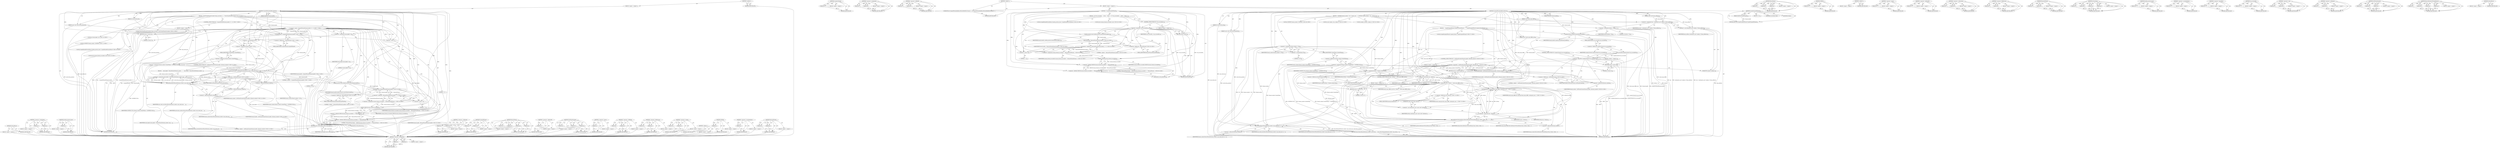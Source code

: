 digraph "GetLastError" {
vulnerable_179 [label=<(METHOD,GetLastError)>];
vulnerable_180 [label=<(BLOCK,&lt;empty&gt;,&lt;empty&gt;)>];
vulnerable_181 [label=<(METHOD_RETURN,ANY)>];
vulnerable_130 [label=<(METHOD,&lt;operator&gt;.assignment)>];
vulnerable_131 [label=<(PARAM,p1)>];
vulnerable_132 [label=<(PARAM,p2)>];
vulnerable_133 [label=<(BLOCK,&lt;empty&gt;,&lt;empty&gt;)>];
vulnerable_134 [label=<(METHOD_RETURN,ANY)>];
vulnerable_156 [label=<(METHOD,disable_priority_boost)>];
vulnerable_157 [label=<(PARAM,p1)>];
vulnerable_158 [label=<(BLOCK,&lt;empty&gt;,&lt;empty&gt;)>];
vulnerable_159 [label=<(METHOD_RETURN,ANY)>];
vulnerable_6 [label=<(METHOD,&lt;global&gt;)<SUB>1</SUB>>];
vulnerable_7 [label=<(BLOCK,&lt;empty&gt;,&lt;empty&gt;)<SUB>1</SUB>>];
vulnerable_8 [label=<(METHOD,SuspendThreadAndRecordStack)<SUB>1</SUB>>];
vulnerable_9 [label=<(PARAM,HANDLE thread_handle)<SUB>1</SUB>>];
vulnerable_10 [label=<(PARAM,int max_stack_size)<SUB>1</SUB>>];
vulnerable_11 [label=<(PARAM,const void* instruction_pointers[])<SUB>2</SUB>>];
vulnerable_12 [label=<(BLOCK,{
  Win32StackFrameUnwinder frame_unwinder;
///...,{
  Win32StackFrameUnwinder frame_unwinder;
///...)<SUB>2</SUB>>];
vulnerable_13 [label="<(LOCAL,Win32StackFrameUnwinder frame_unwinder: Win32StackFrameUnwinder)<SUB>3</SUB>>"];
vulnerable_14 [label="<(CONTROL_STRUCTURE,IF,if (::SuspendThread(thread_handle) == -1))<SUB>7</SUB>>"];
vulnerable_15 [label="<(&lt;operator&gt;.equals,::SuspendThread(thread_handle) == -1)<SUB>7</SUB>>"];
vulnerable_16 [label="<(SuspendThread,::SuspendThread(thread_handle))<SUB>7</SUB>>"];
vulnerable_17 [label="<(&lt;operator&gt;.fieldAccess,::SuspendThread)<SUB>7</SUB>>"];
vulnerable_18 [label="<(LITERAL,&lt;global&gt;,::SuspendThread(thread_handle))<SUB>7</SUB>>"];
vulnerable_19 [label=<(FIELD_IDENTIFIER,SuspendThread,SuspendThread)<SUB>7</SUB>>];
vulnerable_20 [label="<(IDENTIFIER,thread_handle,::SuspendThread(thread_handle))<SUB>7</SUB>>"];
vulnerable_21 [label=<(&lt;operator&gt;.minus,-1)<SUB>7</SUB>>];
vulnerable_22 [label=<(LITERAL,1,-1)<SUB>7</SUB>>];
vulnerable_23 [label=<(BLOCK,&lt;empty&gt;,&lt;empty&gt;)<SUB>8</SUB>>];
vulnerable_24 [label=<(RETURN,return 0;,return 0;)<SUB>8</SUB>>];
vulnerable_25 [label=<(LITERAL,0,return 0;)<SUB>8</SUB>>];
vulnerable_26 [label="<(LOCAL,int stack_depth: int)<SUB>10</SUB>>"];
vulnerable_27 [label=<(&lt;operator&gt;.assignment,stack_depth = 0)<SUB>10</SUB>>];
vulnerable_28 [label=<(IDENTIFIER,stack_depth,stack_depth = 0)<SUB>10</SUB>>];
vulnerable_29 [label=<(LITERAL,0,stack_depth = 0)<SUB>10</SUB>>];
vulnerable_30 [label="<(LOCAL,CONTEXT thread_context: CONTEXT)<SUB>11</SUB>>"];
vulnerable_31 [label=<(&lt;operator&gt;.assignment,thread_context = {0})<SUB>11</SUB>>];
vulnerable_32 [label=<(IDENTIFIER,thread_context,thread_context = {0})<SUB>11</SUB>>];
vulnerable_33 [label=<(&lt;operator&gt;.arrayInitializer,{0})<SUB>11</SUB>>];
vulnerable_34 [label=<(LITERAL,0,{0})<SUB>11</SUB>>];
vulnerable_35 [label=<(&lt;operator&gt;.assignment,thread_context.ContextFlags = CONTEXT_FULL)<SUB>12</SUB>>];
vulnerable_36 [label=<(&lt;operator&gt;.fieldAccess,thread_context.ContextFlags)<SUB>12</SUB>>];
vulnerable_37 [label=<(IDENTIFIER,thread_context,thread_context.ContextFlags = CONTEXT_FULL)<SUB>12</SUB>>];
vulnerable_38 [label=<(FIELD_IDENTIFIER,ContextFlags,ContextFlags)<SUB>12</SUB>>];
vulnerable_39 [label=<(IDENTIFIER,CONTEXT_FULL,thread_context.ContextFlags = CONTEXT_FULL)<SUB>12</SUB>>];
vulnerable_40 [label="<(CONTROL_STRUCTURE,IF,if (::GetThreadContext(thread_handle, &amp;thread_context)))<SUB>13</SUB>>"];
vulnerable_41 [label="<(GetThreadContext,::GetThreadContext(thread_handle, &amp;thread_context))<SUB>13</SUB>>"];
vulnerable_42 [label="<(&lt;operator&gt;.fieldAccess,::GetThreadContext)<SUB>13</SUB>>"];
vulnerable_43 [label="<(LITERAL,&lt;global&gt;,::GetThreadContext(thread_handle, &amp;thread_context))<SUB>13</SUB>>"];
vulnerable_44 [label=<(FIELD_IDENTIFIER,GetThreadContext,GetThreadContext)<SUB>13</SUB>>];
vulnerable_45 [label="<(IDENTIFIER,thread_handle,::GetThreadContext(thread_handle, &amp;thread_context))<SUB>13</SUB>>"];
vulnerable_46 [label=<(&lt;operator&gt;.addressOf,&amp;thread_context)<SUB>13</SUB>>];
vulnerable_47 [label="<(IDENTIFIER,thread_context,::GetThreadContext(thread_handle, &amp;thread_context))<SUB>13</SUB>>"];
vulnerable_48 [label=<(BLOCK,{
    stack_depth = RecordStack(&amp;thread_context...,{
    stack_depth = RecordStack(&amp;thread_context...)<SUB>13</SUB>>];
vulnerable_49 [label=<(&lt;operator&gt;.assignment,stack_depth = RecordStack(&amp;thread_context, max_...)<SUB>14</SUB>>];
vulnerable_50 [label=<(IDENTIFIER,stack_depth,stack_depth = RecordStack(&amp;thread_context, max_...)<SUB>14</SUB>>];
vulnerable_51 [label=<(RecordStack,RecordStack(&amp;thread_context, max_stack_size,
  ...)<SUB>14</SUB>>];
vulnerable_52 [label=<(&lt;operator&gt;.addressOf,&amp;thread_context)<SUB>14</SUB>>];
vulnerable_53 [label=<(IDENTIFIER,thread_context,RecordStack(&amp;thread_context, max_stack_size,
  ...)<SUB>14</SUB>>];
vulnerable_54 [label=<(IDENTIFIER,max_stack_size,RecordStack(&amp;thread_context, max_stack_size,
  ...)<SUB>14</SUB>>];
vulnerable_55 [label=<(IDENTIFIER,instruction_pointers,RecordStack(&amp;thread_context, max_stack_size,
  ...)<SUB>15</SUB>>];
vulnerable_56 [label=<(&lt;operator&gt;.addressOf,&amp;frame_unwinder)<SUB>15</SUB>>];
vulnerable_57 [label=<(IDENTIFIER,frame_unwinder,RecordStack(&amp;thread_context, max_stack_size,
  ...)<SUB>15</SUB>>];
vulnerable_58 [label="<(LOCAL,ScopedDisablePriorityBoost disable_priority_boost: ScopedDisablePriorityBoost)<SUB>18</SUB>>"];
vulnerable_59 [label=<(disable_priority_boost,disable_priority_boost(thread_handle))<SUB>18</SUB>>];
vulnerable_60 [label=<(IDENTIFIER,thread_handle,disable_priority_boost(thread_handle))<SUB>18</SUB>>];
vulnerable_61 [label="<(LOCAL,bool resume_thread_succeeded: bool)<SUB>19</SUB>>"];
vulnerable_62 [label="<(&lt;operator&gt;.assignment,resume_thread_succeeded = ::ResumeThread(thread...)<SUB>19</SUB>>"];
vulnerable_63 [label="<(IDENTIFIER,resume_thread_succeeded,resume_thread_succeeded = ::ResumeThread(thread...)<SUB>19</SUB>>"];
vulnerable_64 [label="<(&lt;operator&gt;.notEquals,::ResumeThread(thread_handle) != -1)<SUB>19</SUB>>"];
vulnerable_65 [label="<(ResumeThread,::ResumeThread(thread_handle))<SUB>19</SUB>>"];
vulnerable_66 [label="<(&lt;operator&gt;.fieldAccess,::ResumeThread)<SUB>19</SUB>>"];
vulnerable_67 [label="<(LITERAL,&lt;global&gt;,::ResumeThread(thread_handle))<SUB>19</SUB>>"];
vulnerable_68 [label=<(FIELD_IDENTIFIER,ResumeThread,ResumeThread)<SUB>19</SUB>>];
vulnerable_69 [label="<(IDENTIFIER,thread_handle,::ResumeThread(thread_handle))<SUB>19</SUB>>"];
vulnerable_70 [label=<(&lt;operator&gt;.minus,-1)<SUB>19</SUB>>];
vulnerable_71 [label=<(LITERAL,1,-1)<SUB>19</SUB>>];
vulnerable_72 [label=<(&lt;operator&gt;.shiftLeft,CHECK(resume_thread_succeeded) &lt;&lt; &quot;ResumeThread...)<SUB>20</SUB>>];
vulnerable_73 [label=<(&lt;operator&gt;.shiftLeft,CHECK(resume_thread_succeeded) &lt;&lt; &quot;ResumeThread...)<SUB>20</SUB>>];
vulnerable_74 [label=<(CHECK,CHECK(resume_thread_succeeded))<SUB>20</SUB>>];
vulnerable_75 [label=<(IDENTIFIER,resume_thread_succeeded,CHECK(resume_thread_succeeded))<SUB>20</SUB>>];
vulnerable_76 [label="<(LITERAL,&quot;ResumeThread failed: &quot;,CHECK(resume_thread_succeeded) &lt;&lt; &quot;ResumeThread...)<SUB>20</SUB>>"];
vulnerable_77 [label=<(GetLastError,GetLastError())<SUB>20</SUB>>];
vulnerable_78 [label=<(RETURN,return stack_depth;,return stack_depth;)<SUB>31</SUB>>];
vulnerable_79 [label=<(IDENTIFIER,stack_depth,return stack_depth;)<SUB>31</SUB>>];
vulnerable_80 [label=<(METHOD_RETURN,int)<SUB>1</SUB>>];
vulnerable_82 [label=<(METHOD_RETURN,ANY)<SUB>1</SUB>>];
vulnerable_160 [label=<(METHOD,&lt;operator&gt;.notEquals)>];
vulnerable_161 [label=<(PARAM,p1)>];
vulnerable_162 [label=<(PARAM,p2)>];
vulnerable_163 [label=<(BLOCK,&lt;empty&gt;,&lt;empty&gt;)>];
vulnerable_164 [label=<(METHOD_RETURN,ANY)>];
vulnerable_116 [label=<(METHOD,SuspendThread)>];
vulnerable_117 [label=<(PARAM,p1)>];
vulnerable_118 [label=<(PARAM,p2)>];
vulnerable_119 [label=<(BLOCK,&lt;empty&gt;,&lt;empty&gt;)>];
vulnerable_120 [label=<(METHOD_RETURN,ANY)>];
vulnerable_149 [label=<(METHOD,RecordStack)>];
vulnerable_150 [label=<(PARAM,p1)>];
vulnerable_151 [label=<(PARAM,p2)>];
vulnerable_152 [label=<(PARAM,p3)>];
vulnerable_153 [label=<(PARAM,p4)>];
vulnerable_154 [label=<(BLOCK,&lt;empty&gt;,&lt;empty&gt;)>];
vulnerable_155 [label=<(METHOD_RETURN,ANY)>];
vulnerable_145 [label=<(METHOD,&lt;operator&gt;.addressOf)>];
vulnerable_146 [label=<(PARAM,p1)>];
vulnerable_147 [label=<(BLOCK,&lt;empty&gt;,&lt;empty&gt;)>];
vulnerable_148 [label=<(METHOD_RETURN,ANY)>];
vulnerable_139 [label=<(METHOD,GetThreadContext)>];
vulnerable_140 [label=<(PARAM,p1)>];
vulnerable_141 [label=<(PARAM,p2)>];
vulnerable_142 [label=<(PARAM,p3)>];
vulnerable_143 [label=<(BLOCK,&lt;empty&gt;,&lt;empty&gt;)>];
vulnerable_144 [label=<(METHOD_RETURN,ANY)>];
vulnerable_126 [label=<(METHOD,&lt;operator&gt;.minus)>];
vulnerable_127 [label=<(PARAM,p1)>];
vulnerable_128 [label=<(BLOCK,&lt;empty&gt;,&lt;empty&gt;)>];
vulnerable_129 [label=<(METHOD_RETURN,ANY)>];
vulnerable_170 [label=<(METHOD,&lt;operator&gt;.shiftLeft)>];
vulnerable_171 [label=<(PARAM,p1)>];
vulnerable_172 [label=<(PARAM,p2)>];
vulnerable_173 [label=<(BLOCK,&lt;empty&gt;,&lt;empty&gt;)>];
vulnerable_174 [label=<(METHOD_RETURN,ANY)>];
vulnerable_121 [label=<(METHOD,&lt;operator&gt;.fieldAccess)>];
vulnerable_122 [label=<(PARAM,p1)>];
vulnerable_123 [label=<(PARAM,p2)>];
vulnerable_124 [label=<(BLOCK,&lt;empty&gt;,&lt;empty&gt;)>];
vulnerable_125 [label=<(METHOD_RETURN,ANY)>];
vulnerable_111 [label=<(METHOD,&lt;operator&gt;.equals)>];
vulnerable_112 [label=<(PARAM,p1)>];
vulnerable_113 [label=<(PARAM,p2)>];
vulnerable_114 [label=<(BLOCK,&lt;empty&gt;,&lt;empty&gt;)>];
vulnerable_115 [label=<(METHOD_RETURN,ANY)>];
vulnerable_105 [label=<(METHOD,&lt;global&gt;)<SUB>1</SUB>>];
vulnerable_106 [label=<(BLOCK,&lt;empty&gt;,&lt;empty&gt;)>];
vulnerable_107 [label=<(METHOD_RETURN,ANY)>];
vulnerable_175 [label=<(METHOD,CHECK)>];
vulnerable_176 [label=<(PARAM,p1)>];
vulnerable_177 [label=<(BLOCK,&lt;empty&gt;,&lt;empty&gt;)>];
vulnerable_178 [label=<(METHOD_RETURN,ANY)>];
vulnerable_135 [label=<(METHOD,&lt;operator&gt;.arrayInitializer)>];
vulnerable_136 [label=<(PARAM,p1)>];
vulnerable_137 [label=<(BLOCK,&lt;empty&gt;,&lt;empty&gt;)>];
vulnerable_138 [label=<(METHOD_RETURN,ANY)>];
vulnerable_165 [label=<(METHOD,ResumeThread)>];
vulnerable_166 [label=<(PARAM,p1)>];
vulnerable_167 [label=<(PARAM,p2)>];
vulnerable_168 [label=<(BLOCK,&lt;empty&gt;,&lt;empty&gt;)>];
vulnerable_169 [label=<(METHOD_RETURN,ANY)>];
fixed_247 [label=<(METHOD,&lt;operator&gt;.greaterThan)>];
fixed_248 [label=<(PARAM,p1)>];
fixed_249 [label=<(PARAM,p2)>];
fixed_250 [label=<(BLOCK,&lt;empty&gt;,&lt;empty&gt;)>];
fixed_251 [label=<(METHOD_RETURN,ANY)>];
fixed_229 [label=<(METHOD,suspend_thread)>];
fixed_230 [label=<(PARAM,p1)>];
fixed_231 [label=<(BLOCK,&lt;empty&gt;,&lt;empty&gt;)>];
fixed_232 [label=<(METHOD_RETURN,ANY)>];
fixed_184 [label=<(METHOD,&lt;operator&gt;.assignment)>];
fixed_185 [label=<(PARAM,p1)>];
fixed_186 [label=<(PARAM,p2)>];
fixed_187 [label=<(BLOCK,&lt;empty&gt;,&lt;empty&gt;)>];
fixed_188 [label=<(METHOD_RETURN,ANY)>];
fixed_208 [label=<(METHOD,&lt;operator&gt;.shiftLeft)>];
fixed_209 [label=<(PARAM,p1)>];
fixed_210 [label=<(PARAM,p2)>];
fixed_211 [label=<(BLOCK,&lt;empty&gt;,&lt;empty&gt;)>];
fixed_212 [label=<(METHOD_RETURN,ANY)>];
fixed_6 [label=<(METHOD,&lt;global&gt;)<SUB>1</SUB>>];
fixed_7 [label=<(BLOCK,&lt;empty&gt;,&lt;empty&gt;)<SUB>1</SUB>>];
fixed_8 [label=<(UNKNOWN,int SuspendThreadAndRecordStack(HANDLE thread_h...,int SuspendThreadAndRecordStack(HANDLE thread_h...)<SUB>1</SUB>>];
fixed_9 [label=<(METHOD,ScopedSuspendThread)<SUB>19</SUB>>];
fixed_10 [label=<(PARAM,HANDLE thread_handle)<SUB>19</SUB>>];
fixed_11 [label=<(BLOCK,{
},{
})<SUB>21</SUB>>];
fixed_12 [label=<(MODIFIER,CONSTRUCTOR)>];
fixed_13 [label=<(MODIFIER,PUBLIC)>];
fixed_14 [label=<(METHOD_RETURN,ScopedSuspendThread.ScopedSuspendThread)<SUB>19</SUB>>];
fixed_16 [label=<(METHOD,~ScopedSuspendThread)<SUB>24</SUB>>];
fixed_17 [label=<(BLOCK,{
  if (!was_successful_)
    return;
 
  Scope...,{
  if (!was_successful_)
    return;
 
  Scope...)<SUB>24</SUB>>];
fixed_18 [label=<(CONTROL_STRUCTURE,IF,if (!was_successful_))<SUB>25</SUB>>];
fixed_19 [label=<(&lt;operator&gt;.logicalNot,!was_successful_)<SUB>25</SUB>>];
fixed_20 [label=<(IDENTIFIER,was_successful_,!was_successful_)<SUB>25</SUB>>];
fixed_21 [label=<(BLOCK,&lt;empty&gt;,&lt;empty&gt;)<SUB>26</SUB>>];
fixed_22 [label=<(RETURN,return;,return;)<SUB>26</SUB>>];
fixed_23 [label="<(LOCAL,ScopedDisablePriorityBoost disable_priority_boost: ScopedDisablePriorityBoost)<SUB>28</SUB>>"];
fixed_24 [label=<(disable_priority_boost,disable_priority_boost(thread_handle_))<SUB>28</SUB>>];
fixed_25 [label=<(IDENTIFIER,thread_handle_,disable_priority_boost(thread_handle_))<SUB>28</SUB>>];
fixed_26 [label="<(LOCAL,bool resume_thread_succeeded: bool)<SUB>29</SUB>>"];
fixed_27 [label="<(&lt;operator&gt;.assignment,resume_thread_succeeded = ::ResumeThread(thread...)<SUB>29</SUB>>"];
fixed_28 [label="<(IDENTIFIER,resume_thread_succeeded,resume_thread_succeeded = ::ResumeThread(thread...)<SUB>29</SUB>>"];
fixed_29 [label="<(&lt;operator&gt;.notEquals,::ResumeThread(thread_handle_) != -1)<SUB>29</SUB>>"];
fixed_30 [label="<(ResumeThread,::ResumeThread(thread_handle_))<SUB>29</SUB>>"];
fixed_31 [label="<(&lt;operator&gt;.fieldAccess,::ResumeThread)<SUB>29</SUB>>"];
fixed_32 [label="<(LITERAL,&lt;global&gt;,::ResumeThread(thread_handle_))<SUB>29</SUB>>"];
fixed_33 [label=<(FIELD_IDENTIFIER,ResumeThread,ResumeThread)<SUB>29</SUB>>];
fixed_34 [label="<(IDENTIFIER,thread_handle_,::ResumeThread(thread_handle_))<SUB>29</SUB>>"];
fixed_35 [label=<(&lt;operator&gt;.minus,-1)<SUB>29</SUB>>];
fixed_36 [label=<(LITERAL,1,-1)<SUB>29</SUB>>];
fixed_37 [label=<(&lt;operator&gt;.shiftLeft,CHECK(resume_thread_succeeded) &lt;&lt; &quot;ResumeThread...)<SUB>30</SUB>>];
fixed_38 [label=<(&lt;operator&gt;.shiftLeft,CHECK(resume_thread_succeeded) &lt;&lt; &quot;ResumeThread...)<SUB>30</SUB>>];
fixed_39 [label=<(CHECK,CHECK(resume_thread_succeeded))<SUB>30</SUB>>];
fixed_40 [label=<(IDENTIFIER,resume_thread_succeeded,CHECK(resume_thread_succeeded))<SUB>30</SUB>>];
fixed_41 [label="<(LITERAL,&quot;ResumeThread failed: &quot;,CHECK(resume_thread_succeeded) &lt;&lt; &quot;ResumeThread...)<SUB>30</SUB>>"];
fixed_42 [label=<(GetLastError,GetLastError())<SUB>30</SUB>>];
fixed_43 [label=<(METHOD_RETURN,ANY)<SUB>24</SUB>>];
fixed_45 [label=<(METHOD,SuspendThreadAndRecordStack)<SUB>42</SUB>>];
fixed_46 [label=<(PARAM,HANDLE thread_handle)<SUB>42</SUB>>];
fixed_47 [label=<(PARAM,const void* base_address)<SUB>43</SUB>>];
fixed_48 [label=<(PARAM,void* stack_copy_buffer)<SUB>44</SUB>>];
fixed_49 [label=<(PARAM,size_t stack_copy_buffer_size)<SUB>45</SUB>>];
fixed_50 [label=<(PARAM,int max_stack_size)<SUB>46</SUB>>];
fixed_51 [label=<(PARAM,const void* instruction_pointers[])<SUB>47</SUB>>];
fixed_52 [label=<(BLOCK,{
  CONTEXT thread_context = {0};
  thread_cont...,{
  CONTEXT thread_context = {0};
  thread_cont...)<SUB>47</SUB>>];
fixed_53 [label="<(LOCAL,CONTEXT thread_context: CONTEXT)<SUB>48</SUB>>"];
fixed_54 [label=<(&lt;operator&gt;.assignment,thread_context = {0})<SUB>48</SUB>>];
fixed_55 [label=<(IDENTIFIER,thread_context,thread_context = {0})<SUB>48</SUB>>];
fixed_56 [label=<(&lt;operator&gt;.arrayInitializer,{0})<SUB>48</SUB>>];
fixed_57 [label=<(LITERAL,0,{0})<SUB>48</SUB>>];
fixed_58 [label=<(&lt;operator&gt;.assignment,thread_context.ContextFlags = CONTEXT_FULL)<SUB>49</SUB>>];
fixed_59 [label=<(&lt;operator&gt;.fieldAccess,thread_context.ContextFlags)<SUB>49</SUB>>];
fixed_60 [label=<(IDENTIFIER,thread_context,thread_context.ContextFlags = CONTEXT_FULL)<SUB>49</SUB>>];
fixed_61 [label=<(FIELD_IDENTIFIER,ContextFlags,ContextFlags)<SUB>49</SUB>>];
fixed_62 [label=<(IDENTIFIER,CONTEXT_FULL,thread_context.ContextFlags = CONTEXT_FULL)<SUB>49</SUB>>];
fixed_63 [label="<(LOCAL,const uintptr_t top: uintptr_t)<SUB>53</SUB>>"];
fixed_64 [label=<(&lt;operator&gt;.assignment,top = reinterpret_cast&lt;uintptr_t&gt;(base_address))<SUB>53</SUB>>];
fixed_65 [label=<(IDENTIFIER,top,top = reinterpret_cast&lt;uintptr_t&gt;(base_address))<SUB>53</SUB>>];
fixed_66 [label=<(&lt;operator&gt;.cast,reinterpret_cast&lt;uintptr_t&gt;(base_address))<SUB>53</SUB>>];
fixed_67 [label=<(UNKNOWN,uintptr_t,uintptr_t)<SUB>53</SUB>>];
fixed_68 [label=<(IDENTIFIER,base_address,reinterpret_cast&lt;uintptr_t&gt;(base_address))<SUB>53</SUB>>];
fixed_69 [label="<(LOCAL,uintptr_t bottom: uintptr_t)<SUB>54</SUB>>"];
fixed_70 [label=<(&lt;operator&gt;.assignment,bottom = 0u)<SUB>54</SUB>>];
fixed_71 [label=<(IDENTIFIER,bottom,bottom = 0u)<SUB>54</SUB>>];
fixed_72 [label=<(LITERAL,0u,bottom = 0u)<SUB>54</SUB>>];
fixed_73 [label=<(BLOCK,{
    ScopedSuspendThread suspend_thread(thread...,{
    ScopedSuspendThread suspend_thread(thread...)<SUB>56</SUB>>];
fixed_74 [label="<(LOCAL,ScopedSuspendThread suspend_thread: ScopedSuspendThread)<SUB>57</SUB>>"];
fixed_75 [label=<(suspend_thread,suspend_thread(thread_handle))<SUB>57</SUB>>];
fixed_76 [label=<(IDENTIFIER,thread_handle,suspend_thread(thread_handle))<SUB>57</SUB>>];
fixed_77 [label=<(CONTROL_STRUCTURE,IF,if (!suspend_thread.was_successful()))<SUB>59</SUB>>];
fixed_78 [label=<(&lt;operator&gt;.logicalNot,!suspend_thread.was_successful())<SUB>59</SUB>>];
fixed_79 [label=<(was_successful,suspend_thread.was_successful())<SUB>59</SUB>>];
fixed_80 [label=<(&lt;operator&gt;.fieldAccess,suspend_thread.was_successful)<SUB>59</SUB>>];
fixed_81 [label=<(IDENTIFIER,suspend_thread,suspend_thread.was_successful())<SUB>59</SUB>>];
fixed_82 [label=<(FIELD_IDENTIFIER,was_successful,was_successful)<SUB>59</SUB>>];
fixed_83 [label=<(BLOCK,&lt;empty&gt;,&lt;empty&gt;)<SUB>60</SUB>>];
fixed_84 [label=<(RETURN,return 0;,return 0;)<SUB>60</SUB>>];
fixed_85 [label=<(LITERAL,0,return 0;)<SUB>60</SUB>>];
fixed_86 [label="<(CONTROL_STRUCTURE,IF,if (!::GetThreadContext(thread_handle, &amp;thread_context)))<SUB>62</SUB>>"];
fixed_87 [label="<(&lt;operator&gt;.logicalNot,!::GetThreadContext(thread_handle, &amp;thread_cont...)<SUB>62</SUB>>"];
fixed_88 [label="<(GetThreadContext,::GetThreadContext(thread_handle, &amp;thread_context))<SUB>62</SUB>>"];
fixed_89 [label="<(&lt;operator&gt;.fieldAccess,::GetThreadContext)<SUB>62</SUB>>"];
fixed_90 [label="<(LITERAL,&lt;global&gt;,::GetThreadContext(thread_handle, &amp;thread_context))<SUB>62</SUB>>"];
fixed_91 [label=<(FIELD_IDENTIFIER,GetThreadContext,GetThreadContext)<SUB>62</SUB>>];
fixed_92 [label="<(IDENTIFIER,thread_handle,::GetThreadContext(thread_handle, &amp;thread_context))<SUB>62</SUB>>"];
fixed_93 [label=<(&lt;operator&gt;.addressOf,&amp;thread_context)<SUB>62</SUB>>];
fixed_94 [label="<(IDENTIFIER,thread_context,::GetThreadContext(thread_handle, &amp;thread_context))<SUB>62</SUB>>"];
fixed_95 [label=<(BLOCK,&lt;empty&gt;,&lt;empty&gt;)<SUB>63</SUB>>];
fixed_96 [label=<(RETURN,return 0;,return 0;)<SUB>63</SUB>>];
fixed_97 [label=<(LITERAL,0,return 0;)<SUB>63</SUB>>];
fixed_98 [label=<(&lt;operator&gt;.assignment,bottom = thread_context.Esp)<SUB>67</SUB>>];
fixed_99 [label=<(IDENTIFIER,bottom,bottom = thread_context.Esp)<SUB>67</SUB>>];
fixed_100 [label=<(&lt;operator&gt;.fieldAccess,thread_context.Esp)<SUB>67</SUB>>];
fixed_101 [label=<(IDENTIFIER,thread_context,bottom = thread_context.Esp)<SUB>67</SUB>>];
fixed_102 [label=<(FIELD_IDENTIFIER,Esp,Esp)<SUB>67</SUB>>];
fixed_103 [label=<(CONTROL_STRUCTURE,IF,if ((top - bottom) &gt; stack_copy_buffer_size))<SUB>70</SUB>>];
fixed_104 [label=<(&lt;operator&gt;.greaterThan,(top - bottom) &gt; stack_copy_buffer_size)<SUB>70</SUB>>];
fixed_105 [label=<(&lt;operator&gt;.subtraction,top - bottom)<SUB>70</SUB>>];
fixed_106 [label=<(IDENTIFIER,top,top - bottom)<SUB>70</SUB>>];
fixed_107 [label=<(IDENTIFIER,bottom,top - bottom)<SUB>70</SUB>>];
fixed_108 [label=<(IDENTIFIER,stack_copy_buffer_size,(top - bottom) &gt; stack_copy_buffer_size)<SUB>70</SUB>>];
fixed_109 [label=<(BLOCK,&lt;empty&gt;,&lt;empty&gt;)<SUB>71</SUB>>];
fixed_110 [label=<(RETURN,return 0;,return 0;)<SUB>71</SUB>>];
fixed_111 [label=<(LITERAL,0,return 0;)<SUB>71</SUB>>];
fixed_112 [label="<(std.memcpy,std::memcpy(stack_copy_buffer, reinterpret_cast...)<SUB>73</SUB>>"];
fixed_113 [label="<(&lt;operator&gt;.fieldAccess,std::memcpy)<SUB>73</SUB>>"];
fixed_114 [label="<(IDENTIFIER,std,std::memcpy(stack_copy_buffer, reinterpret_cast...)<SUB>73</SUB>>"];
fixed_115 [label=<(FIELD_IDENTIFIER,memcpy,memcpy)<SUB>73</SUB>>];
fixed_116 [label="<(IDENTIFIER,stack_copy_buffer,std::memcpy(stack_copy_buffer, reinterpret_cast...)<SUB>73</SUB>>"];
fixed_117 [label=<(&lt;operator&gt;.cast,reinterpret_cast&lt;const void*&gt;(bottom))<SUB>73</SUB>>];
fixed_118 [label=<(UNKNOWN,const void*,const void*)<SUB>73</SUB>>];
fixed_119 [label=<(IDENTIFIER,bottom,reinterpret_cast&lt;const void*&gt;(bottom))<SUB>73</SUB>>];
fixed_120 [label=<(&lt;operator&gt;.subtraction,top - bottom)<SUB>74</SUB>>];
fixed_121 [label=<(IDENTIFIER,top,top - bottom)<SUB>74</SUB>>];
fixed_122 [label=<(IDENTIFIER,bottom,top - bottom)<SUB>74</SUB>>];
fixed_123 [label=<(RewritePointersToStackMemory,RewritePointersToStackMemory(top, bottom, &amp;thre...)<SUB>77</SUB>>];
fixed_124 [label=<(IDENTIFIER,top,RewritePointersToStackMemory(top, bottom, &amp;thre...)<SUB>77</SUB>>];
fixed_125 [label=<(IDENTIFIER,bottom,RewritePointersToStackMemory(top, bottom, &amp;thre...)<SUB>77</SUB>>];
fixed_126 [label=<(&lt;operator&gt;.addressOf,&amp;thread_context)<SUB>77</SUB>>];
fixed_127 [label=<(IDENTIFIER,thread_context,RewritePointersToStackMemory(top, bottom, &amp;thre...)<SUB>77</SUB>>];
fixed_128 [label=<(IDENTIFIER,stack_copy_buffer,RewritePointersToStackMemory(top, bottom, &amp;thre...)<SUB>77</SUB>>];
fixed_129 [label=<(RETURN,return RecordStack(&amp;thread_context, max_stack_s...,return RecordStack(&amp;thread_context, max_stack_s...)<SUB>79</SUB>>];
fixed_130 [label=<(RecordStack,RecordStack(&amp;thread_context, max_stack_size, in...)<SUB>79</SUB>>];
fixed_131 [label=<(&lt;operator&gt;.addressOf,&amp;thread_context)<SUB>79</SUB>>];
fixed_132 [label=<(IDENTIFIER,thread_context,RecordStack(&amp;thread_context, max_stack_size, in...)<SUB>79</SUB>>];
fixed_133 [label=<(IDENTIFIER,max_stack_size,RecordStack(&amp;thread_context, max_stack_size, in...)<SUB>79</SUB>>];
fixed_134 [label=<(IDENTIFIER,instruction_pointers,RecordStack(&amp;thread_context, max_stack_size, in...)<SUB>79</SUB>>];
fixed_135 [label=<(METHOD_RETURN,int)<SUB>42</SUB>>];
fixed_137 [label=<(METHOD_RETURN,ANY)<SUB>1</SUB>>];
fixed_271 [label=<(METHOD,RecordStack)>];
fixed_272 [label=<(PARAM,p1)>];
fixed_273 [label=<(PARAM,p2)>];
fixed_274 [label=<(PARAM,p3)>];
fixed_275 [label=<(BLOCK,&lt;empty&gt;,&lt;empty&gt;)>];
fixed_276 [label=<(METHOD_RETURN,ANY)>];
fixed_213 [label=<(METHOD,CHECK)>];
fixed_214 [label=<(PARAM,p1)>];
fixed_215 [label=<(BLOCK,&lt;empty&gt;,&lt;empty&gt;)>];
fixed_216 [label=<(METHOD_RETURN,ANY)>];
fixed_170 [label=<(METHOD,&lt;global&gt;)<SUB>1</SUB>>];
fixed_171 [label=<(BLOCK,&lt;empty&gt;,&lt;empty&gt;)>];
fixed_172 [label=<(METHOD_RETURN,ANY)>];
fixed_204 [label=<(METHOD,&lt;operator&gt;.minus)>];
fixed_205 [label=<(PARAM,p1)>];
fixed_206 [label=<(BLOCK,&lt;empty&gt;,&lt;empty&gt;)>];
fixed_207 [label=<(METHOD_RETURN,ANY)>];
fixed_243 [label=<(METHOD,&lt;operator&gt;.addressOf)>];
fixed_244 [label=<(PARAM,p1)>];
fixed_245 [label=<(BLOCK,&lt;empty&gt;,&lt;empty&gt;)>];
fixed_246 [label=<(METHOD_RETURN,ANY)>];
fixed_252 [label=<(METHOD,&lt;operator&gt;.subtraction)>];
fixed_253 [label=<(PARAM,p1)>];
fixed_254 [label=<(PARAM,p2)>];
fixed_255 [label=<(BLOCK,&lt;empty&gt;,&lt;empty&gt;)>];
fixed_256 [label=<(METHOD_RETURN,ANY)>];
fixed_199 [label=<(METHOD,&lt;operator&gt;.fieldAccess)>];
fixed_200 [label=<(PARAM,p1)>];
fixed_201 [label=<(PARAM,p2)>];
fixed_202 [label=<(BLOCK,&lt;empty&gt;,&lt;empty&gt;)>];
fixed_203 [label=<(METHOD_RETURN,ANY)>];
fixed_194 [label=<(METHOD,ResumeThread)>];
fixed_195 [label=<(PARAM,p1)>];
fixed_196 [label=<(PARAM,p2)>];
fixed_197 [label=<(BLOCK,&lt;empty&gt;,&lt;empty&gt;)>];
fixed_198 [label=<(METHOD_RETURN,ANY)>];
fixed_257 [label=<(METHOD,std.memcpy)>];
fixed_258 [label=<(PARAM,p1)>];
fixed_259 [label=<(PARAM,p2)>];
fixed_260 [label=<(PARAM,p3)>];
fixed_261 [label=<(PARAM,p4)>];
fixed_262 [label=<(BLOCK,&lt;empty&gt;,&lt;empty&gt;)>];
fixed_263 [label=<(METHOD_RETURN,ANY)>];
fixed_180 [label=<(METHOD,disable_priority_boost)>];
fixed_181 [label=<(PARAM,p1)>];
fixed_182 [label=<(BLOCK,&lt;empty&gt;,&lt;empty&gt;)>];
fixed_183 [label=<(METHOD_RETURN,ANY)>];
fixed_220 [label=<(METHOD,&lt;operator&gt;.arrayInitializer)>];
fixed_221 [label=<(PARAM,p1)>];
fixed_222 [label=<(BLOCK,&lt;empty&gt;,&lt;empty&gt;)>];
fixed_223 [label=<(METHOD_RETURN,ANY)>];
fixed_176 [label=<(METHOD,&lt;operator&gt;.logicalNot)>];
fixed_177 [label=<(PARAM,p1)>];
fixed_178 [label=<(BLOCK,&lt;empty&gt;,&lt;empty&gt;)>];
fixed_179 [label=<(METHOD_RETURN,ANY)>];
fixed_233 [label=<(METHOD,was_successful)>];
fixed_234 [label=<(PARAM,p1)>];
fixed_235 [label=<(BLOCK,&lt;empty&gt;,&lt;empty&gt;)>];
fixed_236 [label=<(METHOD_RETURN,ANY)>];
fixed_224 [label=<(METHOD,&lt;operator&gt;.cast)>];
fixed_225 [label=<(PARAM,p1)>];
fixed_226 [label=<(PARAM,p2)>];
fixed_227 [label=<(BLOCK,&lt;empty&gt;,&lt;empty&gt;)>];
fixed_228 [label=<(METHOD_RETURN,ANY)>];
fixed_189 [label=<(METHOD,&lt;operator&gt;.notEquals)>];
fixed_190 [label=<(PARAM,p1)>];
fixed_191 [label=<(PARAM,p2)>];
fixed_192 [label=<(BLOCK,&lt;empty&gt;,&lt;empty&gt;)>];
fixed_193 [label=<(METHOD_RETURN,ANY)>];
fixed_237 [label=<(METHOD,GetThreadContext)>];
fixed_238 [label=<(PARAM,p1)>];
fixed_239 [label=<(PARAM,p2)>];
fixed_240 [label=<(PARAM,p3)>];
fixed_241 [label=<(BLOCK,&lt;empty&gt;,&lt;empty&gt;)>];
fixed_242 [label=<(METHOD_RETURN,ANY)>];
fixed_264 [label=<(METHOD,RewritePointersToStackMemory)>];
fixed_265 [label=<(PARAM,p1)>];
fixed_266 [label=<(PARAM,p2)>];
fixed_267 [label=<(PARAM,p3)>];
fixed_268 [label=<(PARAM,p4)>];
fixed_269 [label=<(BLOCK,&lt;empty&gt;,&lt;empty&gt;)>];
fixed_270 [label=<(METHOD_RETURN,ANY)>];
fixed_217 [label=<(METHOD,GetLastError)>];
fixed_218 [label=<(BLOCK,&lt;empty&gt;,&lt;empty&gt;)>];
fixed_219 [label=<(METHOD_RETURN,ANY)>];
vulnerable_179 -> vulnerable_180  [key=0, label="AST: "];
vulnerable_179 -> vulnerable_181  [key=0, label="AST: "];
vulnerable_179 -> vulnerable_181  [key=1, label="CFG: "];
vulnerable_180 -> fixed_247  [key=0];
vulnerable_181 -> fixed_247  [key=0];
vulnerable_130 -> vulnerable_131  [key=0, label="AST: "];
vulnerable_130 -> vulnerable_131  [key=1, label="DDG: "];
vulnerable_130 -> vulnerable_133  [key=0, label="AST: "];
vulnerable_130 -> vulnerable_132  [key=0, label="AST: "];
vulnerable_130 -> vulnerable_132  [key=1, label="DDG: "];
vulnerable_130 -> vulnerable_134  [key=0, label="AST: "];
vulnerable_130 -> vulnerable_134  [key=1, label="CFG: "];
vulnerable_131 -> vulnerable_134  [key=0, label="DDG: p1"];
vulnerable_132 -> vulnerable_134  [key=0, label="DDG: p2"];
vulnerable_133 -> fixed_247  [key=0];
vulnerable_134 -> fixed_247  [key=0];
vulnerable_156 -> vulnerable_157  [key=0, label="AST: "];
vulnerable_156 -> vulnerable_157  [key=1, label="DDG: "];
vulnerable_156 -> vulnerable_158  [key=0, label="AST: "];
vulnerable_156 -> vulnerable_159  [key=0, label="AST: "];
vulnerable_156 -> vulnerable_159  [key=1, label="CFG: "];
vulnerable_157 -> vulnerable_159  [key=0, label="DDG: p1"];
vulnerable_158 -> fixed_247  [key=0];
vulnerable_159 -> fixed_247  [key=0];
vulnerable_6 -> vulnerable_7  [key=0, label="AST: "];
vulnerable_6 -> vulnerable_82  [key=0, label="AST: "];
vulnerable_6 -> vulnerable_82  [key=1, label="CFG: "];
vulnerable_7 -> vulnerable_8  [key=0, label="AST: "];
vulnerable_8 -> vulnerable_9  [key=0, label="AST: "];
vulnerable_8 -> vulnerable_9  [key=1, label="DDG: "];
vulnerable_8 -> vulnerable_10  [key=0, label="AST: "];
vulnerable_8 -> vulnerable_10  [key=1, label="DDG: "];
vulnerable_8 -> vulnerable_11  [key=0, label="AST: "];
vulnerable_8 -> vulnerable_11  [key=1, label="DDG: "];
vulnerable_8 -> vulnerable_12  [key=0, label="AST: "];
vulnerable_8 -> vulnerable_80  [key=0, label="AST: "];
vulnerable_8 -> vulnerable_19  [key=0, label="CFG: "];
vulnerable_8 -> vulnerable_27  [key=0, label="DDG: "];
vulnerable_8 -> vulnerable_35  [key=0, label="DDG: "];
vulnerable_8 -> vulnerable_59  [key=0, label="DDG: "];
vulnerable_8 -> vulnerable_72  [key=0, label="DDG: "];
vulnerable_8 -> vulnerable_79  [key=0, label="DDG: "];
vulnerable_8 -> vulnerable_24  [key=0, label="DDG: "];
vulnerable_8 -> vulnerable_33  [key=0, label="DDG: "];
vulnerable_8 -> vulnerable_41  [key=0, label="DDG: "];
vulnerable_8 -> vulnerable_73  [key=0, label="DDG: "];
vulnerable_8 -> vulnerable_16  [key=0, label="DDG: "];
vulnerable_8 -> vulnerable_21  [key=0, label="DDG: "];
vulnerable_8 -> vulnerable_25  [key=0, label="DDG: "];
vulnerable_8 -> vulnerable_65  [key=0, label="DDG: "];
vulnerable_8 -> vulnerable_70  [key=0, label="DDG: "];
vulnerable_8 -> vulnerable_74  [key=0, label="DDG: "];
vulnerable_8 -> vulnerable_51  [key=0, label="DDG: "];
vulnerable_9 -> vulnerable_16  [key=0, label="DDG: thread_handle"];
vulnerable_10 -> vulnerable_80  [key=0, label="DDG: max_stack_size"];
vulnerable_10 -> vulnerable_51  [key=0, label="DDG: max_stack_size"];
vulnerable_11 -> vulnerable_80  [key=0, label="DDG: instruction_pointers"];
vulnerable_11 -> vulnerable_51  [key=0, label="DDG: instruction_pointers"];
vulnerable_12 -> vulnerable_13  [key=0, label="AST: "];
vulnerable_12 -> vulnerable_14  [key=0, label="AST: "];
vulnerable_12 -> vulnerable_26  [key=0, label="AST: "];
vulnerable_12 -> vulnerable_27  [key=0, label="AST: "];
vulnerable_12 -> vulnerable_30  [key=0, label="AST: "];
vulnerable_12 -> vulnerable_31  [key=0, label="AST: "];
vulnerable_12 -> vulnerable_35  [key=0, label="AST: "];
vulnerable_12 -> vulnerable_40  [key=0, label="AST: "];
vulnerable_12 -> vulnerable_58  [key=0, label="AST: "];
vulnerable_12 -> vulnerable_59  [key=0, label="AST: "];
vulnerable_12 -> vulnerable_61  [key=0, label="AST: "];
vulnerable_12 -> vulnerable_62  [key=0, label="AST: "];
vulnerable_12 -> vulnerable_72  [key=0, label="AST: "];
vulnerable_12 -> vulnerable_78  [key=0, label="AST: "];
vulnerable_13 -> fixed_247  [key=0];
vulnerable_14 -> vulnerable_15  [key=0, label="AST: "];
vulnerable_14 -> vulnerable_23  [key=0, label="AST: "];
vulnerable_15 -> vulnerable_16  [key=0, label="AST: "];
vulnerable_15 -> vulnerable_21  [key=0, label="AST: "];
vulnerable_15 -> vulnerable_24  [key=0, label="CFG: "];
vulnerable_15 -> vulnerable_24  [key=1, label="CDG: "];
vulnerable_15 -> vulnerable_27  [key=0, label="CFG: "];
vulnerable_15 -> vulnerable_27  [key=1, label="CDG: "];
vulnerable_15 -> vulnerable_80  [key=0, label="DDG: ::SuspendThread(thread_handle)"];
vulnerable_15 -> vulnerable_80  [key=1, label="DDG: -1"];
vulnerable_15 -> vulnerable_80  [key=2, label="DDG: ::SuspendThread(thread_handle) == -1"];
vulnerable_15 -> vulnerable_68  [key=0, label="CDG: "];
vulnerable_15 -> vulnerable_73  [key=0, label="CDG: "];
vulnerable_15 -> vulnerable_77  [key=0, label="CDG: "];
vulnerable_15 -> vulnerable_64  [key=0, label="CDG: "];
vulnerable_15 -> vulnerable_42  [key=0, label="CDG: "];
vulnerable_15 -> vulnerable_66  [key=0, label="CDG: "];
vulnerable_15 -> vulnerable_46  [key=0, label="CDG: "];
vulnerable_15 -> vulnerable_38  [key=0, label="CDG: "];
vulnerable_15 -> vulnerable_72  [key=0, label="CDG: "];
vulnerable_15 -> vulnerable_74  [key=0, label="CDG: "];
vulnerable_15 -> vulnerable_65  [key=0, label="CDG: "];
vulnerable_15 -> vulnerable_59  [key=0, label="CDG: "];
vulnerable_15 -> vulnerable_44  [key=0, label="CDG: "];
vulnerable_15 -> vulnerable_35  [key=0, label="CDG: "];
vulnerable_15 -> vulnerable_33  [key=0, label="CDG: "];
vulnerable_15 -> vulnerable_36  [key=0, label="CDG: "];
vulnerable_15 -> vulnerable_41  [key=0, label="CDG: "];
vulnerable_15 -> vulnerable_70  [key=0, label="CDG: "];
vulnerable_15 -> vulnerable_78  [key=0, label="CDG: "];
vulnerable_15 -> vulnerable_62  [key=0, label="CDG: "];
vulnerable_15 -> vulnerable_31  [key=0, label="CDG: "];
vulnerable_16 -> vulnerable_17  [key=0, label="AST: "];
vulnerable_16 -> vulnerable_20  [key=0, label="AST: "];
vulnerable_16 -> vulnerable_21  [key=0, label="CFG: "];
vulnerable_16 -> vulnerable_80  [key=0, label="DDG: ::SuspendThread"];
vulnerable_16 -> vulnerable_80  [key=1, label="DDG: thread_handle"];
vulnerable_16 -> vulnerable_15  [key=0, label="DDG: ::SuspendThread"];
vulnerable_16 -> vulnerable_15  [key=1, label="DDG: thread_handle"];
vulnerable_16 -> vulnerable_41  [key=0, label="DDG: thread_handle"];
vulnerable_17 -> vulnerable_18  [key=0, label="AST: "];
vulnerable_17 -> vulnerable_19  [key=0, label="AST: "];
vulnerable_17 -> vulnerable_16  [key=0, label="CFG: "];
vulnerable_18 -> fixed_247  [key=0];
vulnerable_19 -> vulnerable_17  [key=0, label="CFG: "];
vulnerable_20 -> fixed_247  [key=0];
vulnerable_21 -> vulnerable_22  [key=0, label="AST: "];
vulnerable_21 -> vulnerable_15  [key=0, label="CFG: "];
vulnerable_21 -> vulnerable_15  [key=1, label="DDG: 1"];
vulnerable_22 -> fixed_247  [key=0];
vulnerable_23 -> vulnerable_24  [key=0, label="AST: "];
vulnerable_24 -> vulnerable_25  [key=0, label="AST: "];
vulnerable_24 -> vulnerable_80  [key=0, label="CFG: "];
vulnerable_24 -> vulnerable_80  [key=1, label="DDG: &lt;RET&gt;"];
vulnerable_25 -> vulnerable_24  [key=0, label="DDG: 0"];
vulnerable_26 -> fixed_247  [key=0];
vulnerable_27 -> vulnerable_28  [key=0, label="AST: "];
vulnerable_27 -> vulnerable_29  [key=0, label="AST: "];
vulnerable_27 -> vulnerable_33  [key=0, label="CFG: "];
vulnerable_27 -> vulnerable_79  [key=0, label="DDG: stack_depth"];
vulnerable_28 -> fixed_247  [key=0];
vulnerable_29 -> fixed_247  [key=0];
vulnerable_30 -> fixed_247  [key=0];
vulnerable_31 -> vulnerable_32  [key=0, label="AST: "];
vulnerable_31 -> vulnerable_33  [key=0, label="AST: "];
vulnerable_31 -> vulnerable_38  [key=0, label="CFG: "];
vulnerable_31 -> vulnerable_41  [key=0, label="DDG: thread_context"];
vulnerable_31 -> vulnerable_51  [key=0, label="DDG: thread_context"];
vulnerable_32 -> fixed_247  [key=0];
vulnerable_33 -> vulnerable_34  [key=0, label="AST: "];
vulnerable_33 -> vulnerable_31  [key=0, label="CFG: "];
vulnerable_33 -> vulnerable_31  [key=1, label="DDG: 0"];
vulnerable_34 -> fixed_247  [key=0];
vulnerable_35 -> vulnerable_36  [key=0, label="AST: "];
vulnerable_35 -> vulnerable_39  [key=0, label="AST: "];
vulnerable_35 -> vulnerable_44  [key=0, label="CFG: "];
vulnerable_35 -> vulnerable_80  [key=0, label="DDG: CONTEXT_FULL"];
vulnerable_35 -> vulnerable_41  [key=0, label="DDG: thread_context.ContextFlags"];
vulnerable_35 -> vulnerable_51  [key=0, label="DDG: thread_context.ContextFlags"];
vulnerable_36 -> vulnerable_37  [key=0, label="AST: "];
vulnerable_36 -> vulnerable_38  [key=0, label="AST: "];
vulnerable_36 -> vulnerable_35  [key=0, label="CFG: "];
vulnerable_37 -> fixed_247  [key=0];
vulnerable_38 -> vulnerable_36  [key=0, label="CFG: "];
vulnerable_39 -> fixed_247  [key=0];
vulnerable_40 -> vulnerable_41  [key=0, label="AST: "];
vulnerable_40 -> vulnerable_48  [key=0, label="AST: "];
vulnerable_41 -> vulnerable_42  [key=0, label="AST: "];
vulnerable_41 -> vulnerable_45  [key=0, label="AST: "];
vulnerable_41 -> vulnerable_46  [key=0, label="AST: "];
vulnerable_41 -> vulnerable_52  [key=0, label="CFG: "];
vulnerable_41 -> vulnerable_52  [key=1, label="CDG: "];
vulnerable_41 -> vulnerable_59  [key=0, label="CFG: "];
vulnerable_41 -> vulnerable_59  [key=1, label="DDG: thread_handle"];
vulnerable_41 -> vulnerable_51  [key=0, label="DDG: &amp;thread_context"];
vulnerable_41 -> vulnerable_51  [key=1, label="CDG: "];
vulnerable_41 -> vulnerable_49  [key=0, label="CDG: "];
vulnerable_41 -> vulnerable_56  [key=0, label="CDG: "];
vulnerable_42 -> vulnerable_43  [key=0, label="AST: "];
vulnerable_42 -> vulnerable_44  [key=0, label="AST: "];
vulnerable_42 -> vulnerable_46  [key=0, label="CFG: "];
vulnerable_43 -> fixed_247  [key=0];
vulnerable_44 -> vulnerable_42  [key=0, label="CFG: "];
vulnerable_45 -> fixed_247  [key=0];
vulnerable_46 -> vulnerable_47  [key=0, label="AST: "];
vulnerable_46 -> vulnerable_41  [key=0, label="CFG: "];
vulnerable_47 -> fixed_247  [key=0];
vulnerable_48 -> vulnerable_49  [key=0, label="AST: "];
vulnerable_49 -> vulnerable_50  [key=0, label="AST: "];
vulnerable_49 -> vulnerable_51  [key=0, label="AST: "];
vulnerable_49 -> vulnerable_59  [key=0, label="CFG: "];
vulnerable_49 -> vulnerable_79  [key=0, label="DDG: stack_depth"];
vulnerable_50 -> fixed_247  [key=0];
vulnerable_51 -> vulnerable_52  [key=0, label="AST: "];
vulnerable_51 -> vulnerable_54  [key=0, label="AST: "];
vulnerable_51 -> vulnerable_55  [key=0, label="AST: "];
vulnerable_51 -> vulnerable_56  [key=0, label="AST: "];
vulnerable_51 -> vulnerable_49  [key=0, label="CFG: "];
vulnerable_51 -> vulnerable_49  [key=1, label="DDG: &amp;thread_context"];
vulnerable_51 -> vulnerable_49  [key=2, label="DDG: max_stack_size"];
vulnerable_51 -> vulnerable_49  [key=3, label="DDG: instruction_pointers"];
vulnerable_51 -> vulnerable_49  [key=4, label="DDG: &amp;frame_unwinder"];
vulnerable_52 -> vulnerable_53  [key=0, label="AST: "];
vulnerable_52 -> vulnerable_56  [key=0, label="CFG: "];
vulnerable_53 -> fixed_247  [key=0];
vulnerable_54 -> fixed_247  [key=0];
vulnerable_55 -> fixed_247  [key=0];
vulnerable_56 -> vulnerable_57  [key=0, label="AST: "];
vulnerable_56 -> vulnerable_51  [key=0, label="CFG: "];
vulnerable_57 -> fixed_247  [key=0];
vulnerable_58 -> fixed_247  [key=0];
vulnerable_59 -> vulnerable_60  [key=0, label="AST: "];
vulnerable_59 -> vulnerable_68  [key=0, label="CFG: "];
vulnerable_59 -> vulnerable_65  [key=0, label="DDG: thread_handle"];
vulnerable_60 -> fixed_247  [key=0];
vulnerable_61 -> fixed_247  [key=0];
vulnerable_62 -> vulnerable_63  [key=0, label="AST: "];
vulnerable_62 -> vulnerable_64  [key=0, label="AST: "];
vulnerable_62 -> vulnerable_74  [key=0, label="CFG: "];
vulnerable_62 -> vulnerable_74  [key=1, label="DDG: resume_thread_succeeded"];
vulnerable_63 -> fixed_247  [key=0];
vulnerable_64 -> vulnerable_65  [key=0, label="AST: "];
vulnerable_64 -> vulnerable_70  [key=0, label="AST: "];
vulnerable_64 -> vulnerable_62  [key=0, label="CFG: "];
vulnerable_64 -> vulnerable_62  [key=1, label="DDG: ::ResumeThread(thread_handle)"];
vulnerable_64 -> vulnerable_62  [key=2, label="DDG: -1"];
vulnerable_65 -> vulnerable_66  [key=0, label="AST: "];
vulnerable_65 -> vulnerable_69  [key=0, label="AST: "];
vulnerable_65 -> vulnerable_70  [key=0, label="CFG: "];
vulnerable_65 -> vulnerable_64  [key=0, label="DDG: ::ResumeThread"];
vulnerable_65 -> vulnerable_64  [key=1, label="DDG: thread_handle"];
vulnerable_66 -> vulnerable_67  [key=0, label="AST: "];
vulnerable_66 -> vulnerable_68  [key=0, label="AST: "];
vulnerable_66 -> vulnerable_65  [key=0, label="CFG: "];
vulnerable_67 -> fixed_247  [key=0];
vulnerable_68 -> vulnerable_66  [key=0, label="CFG: "];
vulnerable_69 -> fixed_247  [key=0];
vulnerable_70 -> vulnerable_71  [key=0, label="AST: "];
vulnerable_70 -> vulnerable_64  [key=0, label="CFG: "];
vulnerable_70 -> vulnerable_64  [key=1, label="DDG: 1"];
vulnerable_71 -> fixed_247  [key=0];
vulnerable_72 -> vulnerable_73  [key=0, label="AST: "];
vulnerable_72 -> vulnerable_77  [key=0, label="AST: "];
vulnerable_72 -> vulnerable_78  [key=0, label="CFG: "];
vulnerable_73 -> vulnerable_74  [key=0, label="AST: "];
vulnerable_73 -> vulnerable_76  [key=0, label="AST: "];
vulnerable_73 -> vulnerable_77  [key=0, label="CFG: "];
vulnerable_73 -> vulnerable_72  [key=0, label="DDG: CHECK(resume_thread_succeeded)"];
vulnerable_73 -> vulnerable_72  [key=1, label="DDG: &quot;ResumeThread failed: &quot;"];
vulnerable_74 -> vulnerable_75  [key=0, label="AST: "];
vulnerable_74 -> vulnerable_73  [key=0, label="CFG: "];
vulnerable_74 -> vulnerable_73  [key=1, label="DDG: resume_thread_succeeded"];
vulnerable_75 -> fixed_247  [key=0];
vulnerable_76 -> fixed_247  [key=0];
vulnerable_77 -> vulnerable_72  [key=0, label="CFG: "];
vulnerable_78 -> vulnerable_79  [key=0, label="AST: "];
vulnerable_78 -> vulnerable_80  [key=0, label="CFG: "];
vulnerable_78 -> vulnerable_80  [key=1, label="DDG: &lt;RET&gt;"];
vulnerable_79 -> vulnerable_78  [key=0, label="DDG: stack_depth"];
vulnerable_80 -> fixed_247  [key=0];
vulnerable_82 -> fixed_247  [key=0];
vulnerable_160 -> vulnerable_161  [key=0, label="AST: "];
vulnerable_160 -> vulnerable_161  [key=1, label="DDG: "];
vulnerable_160 -> vulnerable_163  [key=0, label="AST: "];
vulnerable_160 -> vulnerable_162  [key=0, label="AST: "];
vulnerable_160 -> vulnerable_162  [key=1, label="DDG: "];
vulnerable_160 -> vulnerable_164  [key=0, label="AST: "];
vulnerable_160 -> vulnerable_164  [key=1, label="CFG: "];
vulnerable_161 -> vulnerable_164  [key=0, label="DDG: p1"];
vulnerable_162 -> vulnerable_164  [key=0, label="DDG: p2"];
vulnerable_163 -> fixed_247  [key=0];
vulnerable_164 -> fixed_247  [key=0];
vulnerable_116 -> vulnerable_117  [key=0, label="AST: "];
vulnerable_116 -> vulnerable_117  [key=1, label="DDG: "];
vulnerable_116 -> vulnerable_119  [key=0, label="AST: "];
vulnerable_116 -> vulnerable_118  [key=0, label="AST: "];
vulnerable_116 -> vulnerable_118  [key=1, label="DDG: "];
vulnerable_116 -> vulnerable_120  [key=0, label="AST: "];
vulnerable_116 -> vulnerable_120  [key=1, label="CFG: "];
vulnerable_117 -> vulnerable_120  [key=0, label="DDG: p1"];
vulnerable_118 -> vulnerable_120  [key=0, label="DDG: p2"];
vulnerable_119 -> fixed_247  [key=0];
vulnerable_120 -> fixed_247  [key=0];
vulnerable_149 -> vulnerable_150  [key=0, label="AST: "];
vulnerable_149 -> vulnerable_150  [key=1, label="DDG: "];
vulnerable_149 -> vulnerable_154  [key=0, label="AST: "];
vulnerable_149 -> vulnerable_151  [key=0, label="AST: "];
vulnerable_149 -> vulnerable_151  [key=1, label="DDG: "];
vulnerable_149 -> vulnerable_155  [key=0, label="AST: "];
vulnerable_149 -> vulnerable_155  [key=1, label="CFG: "];
vulnerable_149 -> vulnerable_152  [key=0, label="AST: "];
vulnerable_149 -> vulnerable_152  [key=1, label="DDG: "];
vulnerable_149 -> vulnerable_153  [key=0, label="AST: "];
vulnerable_149 -> vulnerable_153  [key=1, label="DDG: "];
vulnerable_150 -> vulnerable_155  [key=0, label="DDG: p1"];
vulnerable_151 -> vulnerable_155  [key=0, label="DDG: p2"];
vulnerable_152 -> vulnerable_155  [key=0, label="DDG: p3"];
vulnerable_153 -> vulnerable_155  [key=0, label="DDG: p4"];
vulnerable_154 -> fixed_247  [key=0];
vulnerable_155 -> fixed_247  [key=0];
vulnerable_145 -> vulnerable_146  [key=0, label="AST: "];
vulnerable_145 -> vulnerable_146  [key=1, label="DDG: "];
vulnerable_145 -> vulnerable_147  [key=0, label="AST: "];
vulnerable_145 -> vulnerable_148  [key=0, label="AST: "];
vulnerable_145 -> vulnerable_148  [key=1, label="CFG: "];
vulnerable_146 -> vulnerable_148  [key=0, label="DDG: p1"];
vulnerable_147 -> fixed_247  [key=0];
vulnerable_148 -> fixed_247  [key=0];
vulnerable_139 -> vulnerable_140  [key=0, label="AST: "];
vulnerable_139 -> vulnerable_140  [key=1, label="DDG: "];
vulnerable_139 -> vulnerable_143  [key=0, label="AST: "];
vulnerable_139 -> vulnerable_141  [key=0, label="AST: "];
vulnerable_139 -> vulnerable_141  [key=1, label="DDG: "];
vulnerable_139 -> vulnerable_144  [key=0, label="AST: "];
vulnerable_139 -> vulnerable_144  [key=1, label="CFG: "];
vulnerable_139 -> vulnerable_142  [key=0, label="AST: "];
vulnerable_139 -> vulnerable_142  [key=1, label="DDG: "];
vulnerable_140 -> vulnerable_144  [key=0, label="DDG: p1"];
vulnerable_141 -> vulnerable_144  [key=0, label="DDG: p2"];
vulnerable_142 -> vulnerable_144  [key=0, label="DDG: p3"];
vulnerable_143 -> fixed_247  [key=0];
vulnerable_144 -> fixed_247  [key=0];
vulnerable_126 -> vulnerable_127  [key=0, label="AST: "];
vulnerable_126 -> vulnerable_127  [key=1, label="DDG: "];
vulnerable_126 -> vulnerable_128  [key=0, label="AST: "];
vulnerable_126 -> vulnerable_129  [key=0, label="AST: "];
vulnerable_126 -> vulnerable_129  [key=1, label="CFG: "];
vulnerable_127 -> vulnerable_129  [key=0, label="DDG: p1"];
vulnerable_128 -> fixed_247  [key=0];
vulnerable_129 -> fixed_247  [key=0];
vulnerable_170 -> vulnerable_171  [key=0, label="AST: "];
vulnerable_170 -> vulnerable_171  [key=1, label="DDG: "];
vulnerable_170 -> vulnerable_173  [key=0, label="AST: "];
vulnerable_170 -> vulnerable_172  [key=0, label="AST: "];
vulnerable_170 -> vulnerable_172  [key=1, label="DDG: "];
vulnerable_170 -> vulnerable_174  [key=0, label="AST: "];
vulnerable_170 -> vulnerable_174  [key=1, label="CFG: "];
vulnerable_171 -> vulnerable_174  [key=0, label="DDG: p1"];
vulnerable_172 -> vulnerable_174  [key=0, label="DDG: p2"];
vulnerable_173 -> fixed_247  [key=0];
vulnerable_174 -> fixed_247  [key=0];
vulnerable_121 -> vulnerable_122  [key=0, label="AST: "];
vulnerable_121 -> vulnerable_122  [key=1, label="DDG: "];
vulnerable_121 -> vulnerable_124  [key=0, label="AST: "];
vulnerable_121 -> vulnerable_123  [key=0, label="AST: "];
vulnerable_121 -> vulnerable_123  [key=1, label="DDG: "];
vulnerable_121 -> vulnerable_125  [key=0, label="AST: "];
vulnerable_121 -> vulnerable_125  [key=1, label="CFG: "];
vulnerable_122 -> vulnerable_125  [key=0, label="DDG: p1"];
vulnerable_123 -> vulnerable_125  [key=0, label="DDG: p2"];
vulnerable_124 -> fixed_247  [key=0];
vulnerable_125 -> fixed_247  [key=0];
vulnerable_111 -> vulnerable_112  [key=0, label="AST: "];
vulnerable_111 -> vulnerable_112  [key=1, label="DDG: "];
vulnerable_111 -> vulnerable_114  [key=0, label="AST: "];
vulnerable_111 -> vulnerable_113  [key=0, label="AST: "];
vulnerable_111 -> vulnerable_113  [key=1, label="DDG: "];
vulnerable_111 -> vulnerable_115  [key=0, label="AST: "];
vulnerable_111 -> vulnerable_115  [key=1, label="CFG: "];
vulnerable_112 -> vulnerable_115  [key=0, label="DDG: p1"];
vulnerable_113 -> vulnerable_115  [key=0, label="DDG: p2"];
vulnerable_114 -> fixed_247  [key=0];
vulnerable_115 -> fixed_247  [key=0];
vulnerable_105 -> vulnerable_106  [key=0, label="AST: "];
vulnerable_105 -> vulnerable_107  [key=0, label="AST: "];
vulnerable_105 -> vulnerable_107  [key=1, label="CFG: "];
vulnerable_106 -> fixed_247  [key=0];
vulnerable_107 -> fixed_247  [key=0];
vulnerable_175 -> vulnerable_176  [key=0, label="AST: "];
vulnerable_175 -> vulnerable_176  [key=1, label="DDG: "];
vulnerable_175 -> vulnerable_177  [key=0, label="AST: "];
vulnerable_175 -> vulnerable_178  [key=0, label="AST: "];
vulnerable_175 -> vulnerable_178  [key=1, label="CFG: "];
vulnerable_176 -> vulnerable_178  [key=0, label="DDG: p1"];
vulnerable_177 -> fixed_247  [key=0];
vulnerable_178 -> fixed_247  [key=0];
vulnerable_135 -> vulnerable_136  [key=0, label="AST: "];
vulnerable_135 -> vulnerable_136  [key=1, label="DDG: "];
vulnerable_135 -> vulnerable_137  [key=0, label="AST: "];
vulnerable_135 -> vulnerable_138  [key=0, label="AST: "];
vulnerable_135 -> vulnerable_138  [key=1, label="CFG: "];
vulnerable_136 -> vulnerable_138  [key=0, label="DDG: p1"];
vulnerable_137 -> fixed_247  [key=0];
vulnerable_138 -> fixed_247  [key=0];
vulnerable_165 -> vulnerable_166  [key=0, label="AST: "];
vulnerable_165 -> vulnerable_166  [key=1, label="DDG: "];
vulnerable_165 -> vulnerable_168  [key=0, label="AST: "];
vulnerable_165 -> vulnerable_167  [key=0, label="AST: "];
vulnerable_165 -> vulnerable_167  [key=1, label="DDG: "];
vulnerable_165 -> vulnerable_169  [key=0, label="AST: "];
vulnerable_165 -> vulnerable_169  [key=1, label="CFG: "];
vulnerable_166 -> vulnerable_169  [key=0, label="DDG: p1"];
vulnerable_167 -> vulnerable_169  [key=0, label="DDG: p2"];
vulnerable_168 -> fixed_247  [key=0];
vulnerable_169 -> fixed_247  [key=0];
fixed_247 -> fixed_248  [key=0, label="AST: "];
fixed_247 -> fixed_248  [key=1, label="DDG: "];
fixed_247 -> fixed_250  [key=0, label="AST: "];
fixed_247 -> fixed_249  [key=0, label="AST: "];
fixed_247 -> fixed_249  [key=1, label="DDG: "];
fixed_247 -> fixed_251  [key=0, label="AST: "];
fixed_247 -> fixed_251  [key=1, label="CFG: "];
fixed_248 -> fixed_251  [key=0, label="DDG: p1"];
fixed_249 -> fixed_251  [key=0, label="DDG: p2"];
fixed_229 -> fixed_230  [key=0, label="AST: "];
fixed_229 -> fixed_230  [key=1, label="DDG: "];
fixed_229 -> fixed_231  [key=0, label="AST: "];
fixed_229 -> fixed_232  [key=0, label="AST: "];
fixed_229 -> fixed_232  [key=1, label="CFG: "];
fixed_230 -> fixed_232  [key=0, label="DDG: p1"];
fixed_184 -> fixed_185  [key=0, label="AST: "];
fixed_184 -> fixed_185  [key=1, label="DDG: "];
fixed_184 -> fixed_187  [key=0, label="AST: "];
fixed_184 -> fixed_186  [key=0, label="AST: "];
fixed_184 -> fixed_186  [key=1, label="DDG: "];
fixed_184 -> fixed_188  [key=0, label="AST: "];
fixed_184 -> fixed_188  [key=1, label="CFG: "];
fixed_185 -> fixed_188  [key=0, label="DDG: p1"];
fixed_186 -> fixed_188  [key=0, label="DDG: p2"];
fixed_208 -> fixed_209  [key=0, label="AST: "];
fixed_208 -> fixed_209  [key=1, label="DDG: "];
fixed_208 -> fixed_211  [key=0, label="AST: "];
fixed_208 -> fixed_210  [key=0, label="AST: "];
fixed_208 -> fixed_210  [key=1, label="DDG: "];
fixed_208 -> fixed_212  [key=0, label="AST: "];
fixed_208 -> fixed_212  [key=1, label="CFG: "];
fixed_209 -> fixed_212  [key=0, label="DDG: p1"];
fixed_210 -> fixed_212  [key=0, label="DDG: p2"];
fixed_6 -> fixed_7  [key=0, label="AST: "];
fixed_6 -> fixed_137  [key=0, label="AST: "];
fixed_6 -> fixed_8  [key=0, label="CFG: "];
fixed_7 -> fixed_8  [key=0, label="AST: "];
fixed_7 -> fixed_9  [key=0, label="AST: "];
fixed_7 -> fixed_16  [key=0, label="AST: "];
fixed_7 -> fixed_45  [key=0, label="AST: "];
fixed_8 -> fixed_137  [key=0, label="CFG: "];
fixed_9 -> fixed_10  [key=0, label="AST: "];
fixed_9 -> fixed_10  [key=1, label="DDG: "];
fixed_9 -> fixed_11  [key=0, label="AST: "];
fixed_9 -> fixed_12  [key=0, label="AST: "];
fixed_9 -> fixed_13  [key=0, label="AST: "];
fixed_9 -> fixed_14  [key=0, label="AST: "];
fixed_9 -> fixed_14  [key=1, label="CFG: "];
fixed_10 -> fixed_14  [key=0, label="DDG: thread_handle"];
fixed_16 -> fixed_17  [key=0, label="AST: "];
fixed_16 -> fixed_43  [key=0, label="AST: "];
fixed_16 -> fixed_19  [key=0, label="CFG: "];
fixed_16 -> fixed_19  [key=1, label="DDG: "];
fixed_16 -> fixed_24  [key=0, label="DDG: "];
fixed_16 -> fixed_37  [key=0, label="DDG: "];
fixed_16 -> fixed_22  [key=0, label="DDG: "];
fixed_16 -> fixed_38  [key=0, label="DDG: "];
fixed_16 -> fixed_30  [key=0, label="DDG: "];
fixed_16 -> fixed_35  [key=0, label="DDG: "];
fixed_16 -> fixed_39  [key=0, label="DDG: "];
fixed_17 -> fixed_18  [key=0, label="AST: "];
fixed_17 -> fixed_23  [key=0, label="AST: "];
fixed_17 -> fixed_24  [key=0, label="AST: "];
fixed_17 -> fixed_26  [key=0, label="AST: "];
fixed_17 -> fixed_27  [key=0, label="AST: "];
fixed_17 -> fixed_37  [key=0, label="AST: "];
fixed_18 -> fixed_19  [key=0, label="AST: "];
fixed_18 -> fixed_21  [key=0, label="AST: "];
fixed_19 -> fixed_20  [key=0, label="AST: "];
fixed_19 -> fixed_22  [key=0, label="CFG: "];
fixed_19 -> fixed_22  [key=1, label="CDG: "];
fixed_19 -> fixed_24  [key=0, label="CFG: "];
fixed_19 -> fixed_24  [key=1, label="CDG: "];
fixed_19 -> fixed_43  [key=0, label="DDG: !was_successful_"];
fixed_19 -> fixed_43  [key=1, label="DDG: was_successful_"];
fixed_19 -> fixed_30  [key=0, label="CDG: "];
fixed_19 -> fixed_29  [key=0, label="CDG: "];
fixed_19 -> fixed_33  [key=0, label="CDG: "];
fixed_19 -> fixed_42  [key=0, label="CDG: "];
fixed_19 -> fixed_35  [key=0, label="CDG: "];
fixed_19 -> fixed_37  [key=0, label="CDG: "];
fixed_19 -> fixed_38  [key=0, label="CDG: "];
fixed_19 -> fixed_39  [key=0, label="CDG: "];
fixed_19 -> fixed_27  [key=0, label="CDG: "];
fixed_19 -> fixed_31  [key=0, label="CDG: "];
fixed_21 -> fixed_22  [key=0, label="AST: "];
fixed_22 -> fixed_43  [key=0, label="CFG: "];
fixed_22 -> fixed_43  [key=1, label="DDG: &lt;RET&gt;"];
fixed_24 -> fixed_25  [key=0, label="AST: "];
fixed_24 -> fixed_33  [key=0, label="CFG: "];
fixed_24 -> fixed_30  [key=0, label="DDG: thread_handle_"];
fixed_27 -> fixed_28  [key=0, label="AST: "];
fixed_27 -> fixed_29  [key=0, label="AST: "];
fixed_27 -> fixed_39  [key=0, label="CFG: "];
fixed_27 -> fixed_39  [key=1, label="DDG: resume_thread_succeeded"];
fixed_29 -> fixed_30  [key=0, label="AST: "];
fixed_29 -> fixed_35  [key=0, label="AST: "];
fixed_29 -> fixed_27  [key=0, label="CFG: "];
fixed_29 -> fixed_27  [key=1, label="DDG: ::ResumeThread(thread_handle_)"];
fixed_29 -> fixed_27  [key=2, label="DDG: -1"];
fixed_30 -> fixed_31  [key=0, label="AST: "];
fixed_30 -> fixed_34  [key=0, label="AST: "];
fixed_30 -> fixed_35  [key=0, label="CFG: "];
fixed_30 -> fixed_29  [key=0, label="DDG: ::ResumeThread"];
fixed_30 -> fixed_29  [key=1, label="DDG: thread_handle_"];
fixed_31 -> fixed_32  [key=0, label="AST: "];
fixed_31 -> fixed_33  [key=0, label="AST: "];
fixed_31 -> fixed_30  [key=0, label="CFG: "];
fixed_33 -> fixed_31  [key=0, label="CFG: "];
fixed_35 -> fixed_36  [key=0, label="AST: "];
fixed_35 -> fixed_29  [key=0, label="CFG: "];
fixed_35 -> fixed_29  [key=1, label="DDG: 1"];
fixed_37 -> fixed_38  [key=0, label="AST: "];
fixed_37 -> fixed_42  [key=0, label="AST: "];
fixed_37 -> fixed_43  [key=0, label="CFG: "];
fixed_38 -> fixed_39  [key=0, label="AST: "];
fixed_38 -> fixed_41  [key=0, label="AST: "];
fixed_38 -> fixed_42  [key=0, label="CFG: "];
fixed_38 -> fixed_37  [key=0, label="DDG: CHECK(resume_thread_succeeded)"];
fixed_38 -> fixed_37  [key=1, label="DDG: &quot;ResumeThread failed: &quot;"];
fixed_39 -> fixed_40  [key=0, label="AST: "];
fixed_39 -> fixed_38  [key=0, label="CFG: "];
fixed_39 -> fixed_38  [key=1, label="DDG: resume_thread_succeeded"];
fixed_42 -> fixed_37  [key=0, label="CFG: "];
fixed_45 -> fixed_46  [key=0, label="AST: "];
fixed_45 -> fixed_46  [key=1, label="DDG: "];
fixed_45 -> fixed_47  [key=0, label="AST: "];
fixed_45 -> fixed_47  [key=1, label="DDG: "];
fixed_45 -> fixed_48  [key=0, label="AST: "];
fixed_45 -> fixed_48  [key=1, label="DDG: "];
fixed_45 -> fixed_49  [key=0, label="AST: "];
fixed_45 -> fixed_49  [key=1, label="DDG: "];
fixed_45 -> fixed_50  [key=0, label="AST: "];
fixed_45 -> fixed_50  [key=1, label="DDG: "];
fixed_45 -> fixed_51  [key=0, label="AST: "];
fixed_45 -> fixed_51  [key=1, label="DDG: "];
fixed_45 -> fixed_52  [key=0, label="AST: "];
fixed_45 -> fixed_135  [key=0, label="AST: "];
fixed_45 -> fixed_56  [key=0, label="CFG: "];
fixed_45 -> fixed_56  [key=1, label="DDG: "];
fixed_45 -> fixed_58  [key=0, label="DDG: "];
fixed_45 -> fixed_64  [key=0, label="DDG: "];
fixed_45 -> fixed_70  [key=0, label="DDG: "];
fixed_45 -> fixed_73  [key=0, label="DDG: "];
fixed_45 -> fixed_98  [key=0, label="DDG: "];
fixed_45 -> fixed_123  [key=0, label="DDG: "];
fixed_45 -> fixed_66  [key=0, label="DDG: "];
fixed_45 -> fixed_75  [key=0, label="DDG: "];
fixed_45 -> fixed_112  [key=0, label="DDG: "];
fixed_45 -> fixed_130  [key=0, label="DDG: "];
fixed_45 -> fixed_84  [key=0, label="DDG: "];
fixed_45 -> fixed_96  [key=0, label="DDG: "];
fixed_45 -> fixed_104  [key=0, label="DDG: "];
fixed_45 -> fixed_110  [key=0, label="DDG: "];
fixed_45 -> fixed_117  [key=0, label="DDG: "];
fixed_45 -> fixed_120  [key=0, label="DDG: "];
fixed_45 -> fixed_85  [key=0, label="DDG: "];
fixed_45 -> fixed_88  [key=0, label="DDG: "];
fixed_45 -> fixed_97  [key=0, label="DDG: "];
fixed_45 -> fixed_105  [key=0, label="DDG: "];
fixed_45 -> fixed_111  [key=0, label="DDG: "];
fixed_46 -> fixed_75  [key=0, label="DDG: thread_handle"];
fixed_47 -> fixed_64  [key=0, label="DDG: base_address"];
fixed_47 -> fixed_66  [key=0, label="DDG: base_address"];
fixed_48 -> fixed_135  [key=0, label="DDG: stack_copy_buffer"];
fixed_48 -> fixed_112  [key=0, label="DDG: stack_copy_buffer"];
fixed_49 -> fixed_135  [key=0, label="DDG: stack_copy_buffer_size"];
fixed_49 -> fixed_104  [key=0, label="DDG: stack_copy_buffer_size"];
fixed_50 -> fixed_135  [key=0, label="DDG: max_stack_size"];
fixed_50 -> fixed_130  [key=0, label="DDG: max_stack_size"];
fixed_51 -> fixed_135  [key=0, label="DDG: instruction_pointers"];
fixed_51 -> fixed_130  [key=0, label="DDG: instruction_pointers"];
fixed_52 -> fixed_53  [key=0, label="AST: "];
fixed_52 -> fixed_54  [key=0, label="AST: "];
fixed_52 -> fixed_58  [key=0, label="AST: "];
fixed_52 -> fixed_63  [key=0, label="AST: "];
fixed_52 -> fixed_64  [key=0, label="AST: "];
fixed_52 -> fixed_69  [key=0, label="AST: "];
fixed_52 -> fixed_70  [key=0, label="AST: "];
fixed_52 -> fixed_73  [key=0, label="AST: "];
fixed_52 -> fixed_123  [key=0, label="AST: "];
fixed_52 -> fixed_129  [key=0, label="AST: "];
fixed_54 -> fixed_55  [key=0, label="AST: "];
fixed_54 -> fixed_56  [key=0, label="AST: "];
fixed_54 -> fixed_61  [key=0, label="CFG: "];
fixed_54 -> fixed_135  [key=0, label="DDG: thread_context"];
fixed_54 -> fixed_135  [key=1, label="DDG: {0}"];
fixed_54 -> fixed_135  [key=2, label="DDG: thread_context = {0}"];
fixed_54 -> fixed_98  [key=0, label="DDG: thread_context"];
fixed_54 -> fixed_123  [key=0, label="DDG: thread_context"];
fixed_54 -> fixed_130  [key=0, label="DDG: thread_context"];
fixed_54 -> fixed_88  [key=0, label="DDG: thread_context"];
fixed_56 -> fixed_57  [key=0, label="AST: "];
fixed_56 -> fixed_54  [key=0, label="CFG: "];
fixed_56 -> fixed_54  [key=1, label="DDG: 0"];
fixed_58 -> fixed_59  [key=0, label="AST: "];
fixed_58 -> fixed_62  [key=0, label="AST: "];
fixed_58 -> fixed_67  [key=0, label="CFG: "];
fixed_58 -> fixed_135  [key=0, label="DDG: thread_context.ContextFlags"];
fixed_58 -> fixed_135  [key=1, label="DDG: thread_context.ContextFlags = CONTEXT_FULL"];
fixed_58 -> fixed_135  [key=2, label="DDG: CONTEXT_FULL"];
fixed_58 -> fixed_98  [key=0, label="DDG: thread_context.ContextFlags"];
fixed_58 -> fixed_123  [key=0, label="DDG: thread_context.ContextFlags"];
fixed_58 -> fixed_130  [key=0, label="DDG: thread_context.ContextFlags"];
fixed_58 -> fixed_88  [key=0, label="DDG: thread_context.ContextFlags"];
fixed_59 -> fixed_60  [key=0, label="AST: "];
fixed_59 -> fixed_61  [key=0, label="AST: "];
fixed_59 -> fixed_58  [key=0, label="CFG: "];
fixed_61 -> fixed_59  [key=0, label="CFG: "];
fixed_64 -> fixed_65  [key=0, label="AST: "];
fixed_64 -> fixed_66  [key=0, label="AST: "];
fixed_64 -> fixed_70  [key=0, label="CFG: "];
fixed_64 -> fixed_135  [key=0, label="DDG: top"];
fixed_64 -> fixed_135  [key=1, label="DDG: reinterpret_cast&lt;uintptr_t&gt;(base_address)"];
fixed_64 -> fixed_135  [key=2, label="DDG: top = reinterpret_cast&lt;uintptr_t&gt;(base_address)"];
fixed_64 -> fixed_105  [key=0, label="DDG: top"];
fixed_66 -> fixed_67  [key=0, label="AST: "];
fixed_66 -> fixed_68  [key=0, label="AST: "];
fixed_66 -> fixed_64  [key=0, label="CFG: "];
fixed_66 -> fixed_135  [key=0, label="DDG: base_address"];
fixed_67 -> fixed_66  [key=0, label="CFG: "];
fixed_70 -> fixed_71  [key=0, label="AST: "];
fixed_70 -> fixed_72  [key=0, label="AST: "];
fixed_70 -> fixed_75  [key=0, label="CFG: "];
fixed_70 -> fixed_135  [key=0, label="DDG: bottom"];
fixed_70 -> fixed_135  [key=1, label="DDG: bottom = 0u"];
fixed_73 -> fixed_74  [key=0, label="AST: "];
fixed_73 -> fixed_75  [key=0, label="AST: "];
fixed_73 -> fixed_77  [key=0, label="AST: "];
fixed_73 -> fixed_86  [key=0, label="AST: "];
fixed_73 -> fixed_98  [key=0, label="AST: "];
fixed_73 -> fixed_103  [key=0, label="AST: "];
fixed_73 -> fixed_112  [key=0, label="AST: "];
fixed_75 -> fixed_76  [key=0, label="AST: "];
fixed_75 -> fixed_82  [key=0, label="CFG: "];
fixed_75 -> fixed_135  [key=0, label="DDG: thread_handle"];
fixed_75 -> fixed_135  [key=1, label="DDG: suspend_thread(thread_handle)"];
fixed_75 -> fixed_88  [key=0, label="DDG: thread_handle"];
fixed_77 -> fixed_78  [key=0, label="AST: "];
fixed_77 -> fixed_83  [key=0, label="AST: "];
fixed_78 -> fixed_79  [key=0, label="AST: "];
fixed_78 -> fixed_84  [key=0, label="CFG: "];
fixed_78 -> fixed_84  [key=1, label="CDG: "];
fixed_78 -> fixed_91  [key=0, label="CFG: "];
fixed_78 -> fixed_91  [key=1, label="CDG: "];
fixed_78 -> fixed_135  [key=0, label="DDG: suspend_thread.was_successful()"];
fixed_78 -> fixed_135  [key=1, label="DDG: !suspend_thread.was_successful()"];
fixed_78 -> fixed_89  [key=0, label="CDG: "];
fixed_78 -> fixed_87  [key=0, label="CDG: "];
fixed_78 -> fixed_93  [key=0, label="CDG: "];
fixed_78 -> fixed_88  [key=0, label="CDG: "];
fixed_79 -> fixed_80  [key=0, label="AST: "];
fixed_79 -> fixed_78  [key=0, label="CFG: "];
fixed_79 -> fixed_78  [key=1, label="DDG: suspend_thread.was_successful"];
fixed_79 -> fixed_135  [key=0, label="DDG: suspend_thread.was_successful"];
fixed_80 -> fixed_81  [key=0, label="AST: "];
fixed_80 -> fixed_82  [key=0, label="AST: "];
fixed_80 -> fixed_79  [key=0, label="CFG: "];
fixed_82 -> fixed_80  [key=0, label="CFG: "];
fixed_83 -> fixed_84  [key=0, label="AST: "];
fixed_84 -> fixed_85  [key=0, label="AST: "];
fixed_84 -> fixed_135  [key=0, label="CFG: "];
fixed_84 -> fixed_135  [key=1, label="DDG: &lt;RET&gt;"];
fixed_85 -> fixed_84  [key=0, label="DDG: 0"];
fixed_86 -> fixed_87  [key=0, label="AST: "];
fixed_86 -> fixed_95  [key=0, label="AST: "];
fixed_87 -> fixed_88  [key=0, label="AST: "];
fixed_87 -> fixed_96  [key=0, label="CFG: "];
fixed_87 -> fixed_96  [key=1, label="CDG: "];
fixed_87 -> fixed_102  [key=0, label="CFG: "];
fixed_87 -> fixed_102  [key=1, label="CDG: "];
fixed_87 -> fixed_98  [key=0, label="CDG: "];
fixed_87 -> fixed_104  [key=0, label="CDG: "];
fixed_87 -> fixed_105  [key=0, label="CDG: "];
fixed_87 -> fixed_100  [key=0, label="CDG: "];
fixed_88 -> fixed_89  [key=0, label="AST: "];
fixed_88 -> fixed_92  [key=0, label="AST: "];
fixed_88 -> fixed_93  [key=0, label="AST: "];
fixed_88 -> fixed_87  [key=0, label="CFG: "];
fixed_88 -> fixed_87  [key=1, label="DDG: ::GetThreadContext"];
fixed_88 -> fixed_87  [key=2, label="DDG: thread_handle"];
fixed_88 -> fixed_87  [key=3, label="DDG: &amp;thread_context"];
fixed_88 -> fixed_123  [key=0, label="DDG: &amp;thread_context"];
fixed_88 -> fixed_130  [key=0, label="DDG: &amp;thread_context"];
fixed_89 -> fixed_90  [key=0, label="AST: "];
fixed_89 -> fixed_91  [key=0, label="AST: "];
fixed_89 -> fixed_93  [key=0, label="CFG: "];
fixed_91 -> fixed_89  [key=0, label="CFG: "];
fixed_93 -> fixed_94  [key=0, label="AST: "];
fixed_93 -> fixed_88  [key=0, label="CFG: "];
fixed_95 -> fixed_96  [key=0, label="AST: "];
fixed_96 -> fixed_97  [key=0, label="AST: "];
fixed_96 -> fixed_135  [key=0, label="CFG: "];
fixed_96 -> fixed_135  [key=1, label="DDG: &lt;RET&gt;"];
fixed_97 -> fixed_96  [key=0, label="DDG: 0"];
fixed_98 -> fixed_99  [key=0, label="AST: "];
fixed_98 -> fixed_100  [key=0, label="AST: "];
fixed_98 -> fixed_105  [key=0, label="CFG: "];
fixed_98 -> fixed_105  [key=1, label="DDG: bottom"];
fixed_100 -> fixed_101  [key=0, label="AST: "];
fixed_100 -> fixed_102  [key=0, label="AST: "];
fixed_100 -> fixed_98  [key=0, label="CFG: "];
fixed_102 -> fixed_100  [key=0, label="CFG: "];
fixed_103 -> fixed_104  [key=0, label="AST: "];
fixed_103 -> fixed_109  [key=0, label="AST: "];
fixed_104 -> fixed_105  [key=0, label="AST: "];
fixed_104 -> fixed_108  [key=0, label="AST: "];
fixed_104 -> fixed_110  [key=0, label="CFG: "];
fixed_104 -> fixed_110  [key=1, label="CDG: "];
fixed_104 -> fixed_115  [key=0, label="CFG: "];
fixed_104 -> fixed_115  [key=1, label="CDG: "];
fixed_104 -> fixed_120  [key=0, label="CDG: "];
fixed_104 -> fixed_113  [key=0, label="CDG: "];
fixed_104 -> fixed_131  [key=0, label="CDG: "];
fixed_104 -> fixed_123  [key=0, label="CDG: "];
fixed_104 -> fixed_112  [key=0, label="CDG: "];
fixed_104 -> fixed_129  [key=0, label="CDG: "];
fixed_104 -> fixed_126  [key=0, label="CDG: "];
fixed_104 -> fixed_130  [key=0, label="CDG: "];
fixed_104 -> fixed_118  [key=0, label="CDG: "];
fixed_104 -> fixed_117  [key=0, label="CDG: "];
fixed_105 -> fixed_106  [key=0, label="AST: "];
fixed_105 -> fixed_107  [key=0, label="AST: "];
fixed_105 -> fixed_104  [key=0, label="CFG: "];
fixed_105 -> fixed_104  [key=1, label="DDG: top"];
fixed_105 -> fixed_104  [key=2, label="DDG: bottom"];
fixed_105 -> fixed_112  [key=0, label="DDG: bottom"];
fixed_105 -> fixed_117  [key=0, label="DDG: bottom"];
fixed_105 -> fixed_120  [key=0, label="DDG: top"];
fixed_105 -> fixed_120  [key=1, label="DDG: bottom"];
fixed_109 -> fixed_110  [key=0, label="AST: "];
fixed_110 -> fixed_111  [key=0, label="AST: "];
fixed_110 -> fixed_135  [key=0, label="CFG: "];
fixed_110 -> fixed_135  [key=1, label="DDG: &lt;RET&gt;"];
fixed_111 -> fixed_110  [key=0, label="DDG: 0"];
fixed_112 -> fixed_113  [key=0, label="AST: "];
fixed_112 -> fixed_116  [key=0, label="AST: "];
fixed_112 -> fixed_117  [key=0, label="AST: "];
fixed_112 -> fixed_120  [key=0, label="AST: "];
fixed_112 -> fixed_126  [key=0, label="CFG: "];
fixed_112 -> fixed_123  [key=0, label="DDG: stack_copy_buffer"];
fixed_113 -> fixed_114  [key=0, label="AST: "];
fixed_113 -> fixed_115  [key=0, label="AST: "];
fixed_113 -> fixed_118  [key=0, label="CFG: "];
fixed_115 -> fixed_113  [key=0, label="CFG: "];
fixed_117 -> fixed_118  [key=0, label="AST: "];
fixed_117 -> fixed_119  [key=0, label="AST: "];
fixed_117 -> fixed_120  [key=0, label="CFG: "];
fixed_118 -> fixed_117  [key=0, label="CFG: "];
fixed_120 -> fixed_121  [key=0, label="AST: "];
fixed_120 -> fixed_122  [key=0, label="AST: "];
fixed_120 -> fixed_112  [key=0, label="CFG: "];
fixed_120 -> fixed_112  [key=1, label="DDG: top"];
fixed_120 -> fixed_112  [key=2, label="DDG: bottom"];
fixed_120 -> fixed_123  [key=0, label="DDG: top"];
fixed_120 -> fixed_123  [key=1, label="DDG: bottom"];
fixed_123 -> fixed_124  [key=0, label="AST: "];
fixed_123 -> fixed_125  [key=0, label="AST: "];
fixed_123 -> fixed_126  [key=0, label="AST: "];
fixed_123 -> fixed_128  [key=0, label="AST: "];
fixed_123 -> fixed_131  [key=0, label="CFG: "];
fixed_123 -> fixed_130  [key=0, label="DDG: &amp;thread_context"];
fixed_126 -> fixed_127  [key=0, label="AST: "];
fixed_126 -> fixed_123  [key=0, label="CFG: "];
fixed_129 -> fixed_130  [key=0, label="AST: "];
fixed_129 -> fixed_135  [key=0, label="CFG: "];
fixed_129 -> fixed_135  [key=1, label="DDG: &lt;RET&gt;"];
fixed_130 -> fixed_131  [key=0, label="AST: "];
fixed_130 -> fixed_133  [key=0, label="AST: "];
fixed_130 -> fixed_134  [key=0, label="AST: "];
fixed_130 -> fixed_129  [key=0, label="CFG: "];
fixed_130 -> fixed_129  [key=1, label="DDG: RecordStack(&amp;thread_context, max_stack_size, instruction_pointers)"];
fixed_131 -> fixed_132  [key=0, label="AST: "];
fixed_131 -> fixed_130  [key=0, label="CFG: "];
fixed_271 -> fixed_272  [key=0, label="AST: "];
fixed_271 -> fixed_272  [key=1, label="DDG: "];
fixed_271 -> fixed_275  [key=0, label="AST: "];
fixed_271 -> fixed_273  [key=0, label="AST: "];
fixed_271 -> fixed_273  [key=1, label="DDG: "];
fixed_271 -> fixed_276  [key=0, label="AST: "];
fixed_271 -> fixed_276  [key=1, label="CFG: "];
fixed_271 -> fixed_274  [key=0, label="AST: "];
fixed_271 -> fixed_274  [key=1, label="DDG: "];
fixed_272 -> fixed_276  [key=0, label="DDG: p1"];
fixed_273 -> fixed_276  [key=0, label="DDG: p2"];
fixed_274 -> fixed_276  [key=0, label="DDG: p3"];
fixed_213 -> fixed_214  [key=0, label="AST: "];
fixed_213 -> fixed_214  [key=1, label="DDG: "];
fixed_213 -> fixed_215  [key=0, label="AST: "];
fixed_213 -> fixed_216  [key=0, label="AST: "];
fixed_213 -> fixed_216  [key=1, label="CFG: "];
fixed_214 -> fixed_216  [key=0, label="DDG: p1"];
fixed_170 -> fixed_171  [key=0, label="AST: "];
fixed_170 -> fixed_172  [key=0, label="AST: "];
fixed_170 -> fixed_172  [key=1, label="CFG: "];
fixed_204 -> fixed_205  [key=0, label="AST: "];
fixed_204 -> fixed_205  [key=1, label="DDG: "];
fixed_204 -> fixed_206  [key=0, label="AST: "];
fixed_204 -> fixed_207  [key=0, label="AST: "];
fixed_204 -> fixed_207  [key=1, label="CFG: "];
fixed_205 -> fixed_207  [key=0, label="DDG: p1"];
fixed_243 -> fixed_244  [key=0, label="AST: "];
fixed_243 -> fixed_244  [key=1, label="DDG: "];
fixed_243 -> fixed_245  [key=0, label="AST: "];
fixed_243 -> fixed_246  [key=0, label="AST: "];
fixed_243 -> fixed_246  [key=1, label="CFG: "];
fixed_244 -> fixed_246  [key=0, label="DDG: p1"];
fixed_252 -> fixed_253  [key=0, label="AST: "];
fixed_252 -> fixed_253  [key=1, label="DDG: "];
fixed_252 -> fixed_255  [key=0, label="AST: "];
fixed_252 -> fixed_254  [key=0, label="AST: "];
fixed_252 -> fixed_254  [key=1, label="DDG: "];
fixed_252 -> fixed_256  [key=0, label="AST: "];
fixed_252 -> fixed_256  [key=1, label="CFG: "];
fixed_253 -> fixed_256  [key=0, label="DDG: p1"];
fixed_254 -> fixed_256  [key=0, label="DDG: p2"];
fixed_199 -> fixed_200  [key=0, label="AST: "];
fixed_199 -> fixed_200  [key=1, label="DDG: "];
fixed_199 -> fixed_202  [key=0, label="AST: "];
fixed_199 -> fixed_201  [key=0, label="AST: "];
fixed_199 -> fixed_201  [key=1, label="DDG: "];
fixed_199 -> fixed_203  [key=0, label="AST: "];
fixed_199 -> fixed_203  [key=1, label="CFG: "];
fixed_200 -> fixed_203  [key=0, label="DDG: p1"];
fixed_201 -> fixed_203  [key=0, label="DDG: p2"];
fixed_194 -> fixed_195  [key=0, label="AST: "];
fixed_194 -> fixed_195  [key=1, label="DDG: "];
fixed_194 -> fixed_197  [key=0, label="AST: "];
fixed_194 -> fixed_196  [key=0, label="AST: "];
fixed_194 -> fixed_196  [key=1, label="DDG: "];
fixed_194 -> fixed_198  [key=0, label="AST: "];
fixed_194 -> fixed_198  [key=1, label="CFG: "];
fixed_195 -> fixed_198  [key=0, label="DDG: p1"];
fixed_196 -> fixed_198  [key=0, label="DDG: p2"];
fixed_257 -> fixed_258  [key=0, label="AST: "];
fixed_257 -> fixed_258  [key=1, label="DDG: "];
fixed_257 -> fixed_262  [key=0, label="AST: "];
fixed_257 -> fixed_259  [key=0, label="AST: "];
fixed_257 -> fixed_259  [key=1, label="DDG: "];
fixed_257 -> fixed_263  [key=0, label="AST: "];
fixed_257 -> fixed_263  [key=1, label="CFG: "];
fixed_257 -> fixed_260  [key=0, label="AST: "];
fixed_257 -> fixed_260  [key=1, label="DDG: "];
fixed_257 -> fixed_261  [key=0, label="AST: "];
fixed_257 -> fixed_261  [key=1, label="DDG: "];
fixed_258 -> fixed_263  [key=0, label="DDG: p1"];
fixed_259 -> fixed_263  [key=0, label="DDG: p2"];
fixed_260 -> fixed_263  [key=0, label="DDG: p3"];
fixed_261 -> fixed_263  [key=0, label="DDG: p4"];
fixed_180 -> fixed_181  [key=0, label="AST: "];
fixed_180 -> fixed_181  [key=1, label="DDG: "];
fixed_180 -> fixed_182  [key=0, label="AST: "];
fixed_180 -> fixed_183  [key=0, label="AST: "];
fixed_180 -> fixed_183  [key=1, label="CFG: "];
fixed_181 -> fixed_183  [key=0, label="DDG: p1"];
fixed_220 -> fixed_221  [key=0, label="AST: "];
fixed_220 -> fixed_221  [key=1, label="DDG: "];
fixed_220 -> fixed_222  [key=0, label="AST: "];
fixed_220 -> fixed_223  [key=0, label="AST: "];
fixed_220 -> fixed_223  [key=1, label="CFG: "];
fixed_221 -> fixed_223  [key=0, label="DDG: p1"];
fixed_176 -> fixed_177  [key=0, label="AST: "];
fixed_176 -> fixed_177  [key=1, label="DDG: "];
fixed_176 -> fixed_178  [key=0, label="AST: "];
fixed_176 -> fixed_179  [key=0, label="AST: "];
fixed_176 -> fixed_179  [key=1, label="CFG: "];
fixed_177 -> fixed_179  [key=0, label="DDG: p1"];
fixed_233 -> fixed_234  [key=0, label="AST: "];
fixed_233 -> fixed_234  [key=1, label="DDG: "];
fixed_233 -> fixed_235  [key=0, label="AST: "];
fixed_233 -> fixed_236  [key=0, label="AST: "];
fixed_233 -> fixed_236  [key=1, label="CFG: "];
fixed_234 -> fixed_236  [key=0, label="DDG: p1"];
fixed_224 -> fixed_225  [key=0, label="AST: "];
fixed_224 -> fixed_225  [key=1, label="DDG: "];
fixed_224 -> fixed_227  [key=0, label="AST: "];
fixed_224 -> fixed_226  [key=0, label="AST: "];
fixed_224 -> fixed_226  [key=1, label="DDG: "];
fixed_224 -> fixed_228  [key=0, label="AST: "];
fixed_224 -> fixed_228  [key=1, label="CFG: "];
fixed_225 -> fixed_228  [key=0, label="DDG: p1"];
fixed_226 -> fixed_228  [key=0, label="DDG: p2"];
fixed_189 -> fixed_190  [key=0, label="AST: "];
fixed_189 -> fixed_190  [key=1, label="DDG: "];
fixed_189 -> fixed_192  [key=0, label="AST: "];
fixed_189 -> fixed_191  [key=0, label="AST: "];
fixed_189 -> fixed_191  [key=1, label="DDG: "];
fixed_189 -> fixed_193  [key=0, label="AST: "];
fixed_189 -> fixed_193  [key=1, label="CFG: "];
fixed_190 -> fixed_193  [key=0, label="DDG: p1"];
fixed_191 -> fixed_193  [key=0, label="DDG: p2"];
fixed_237 -> fixed_238  [key=0, label="AST: "];
fixed_237 -> fixed_238  [key=1, label="DDG: "];
fixed_237 -> fixed_241  [key=0, label="AST: "];
fixed_237 -> fixed_239  [key=0, label="AST: "];
fixed_237 -> fixed_239  [key=1, label="DDG: "];
fixed_237 -> fixed_242  [key=0, label="AST: "];
fixed_237 -> fixed_242  [key=1, label="CFG: "];
fixed_237 -> fixed_240  [key=0, label="AST: "];
fixed_237 -> fixed_240  [key=1, label="DDG: "];
fixed_238 -> fixed_242  [key=0, label="DDG: p1"];
fixed_239 -> fixed_242  [key=0, label="DDG: p2"];
fixed_240 -> fixed_242  [key=0, label="DDG: p3"];
fixed_264 -> fixed_265  [key=0, label="AST: "];
fixed_264 -> fixed_265  [key=1, label="DDG: "];
fixed_264 -> fixed_269  [key=0, label="AST: "];
fixed_264 -> fixed_266  [key=0, label="AST: "];
fixed_264 -> fixed_266  [key=1, label="DDG: "];
fixed_264 -> fixed_270  [key=0, label="AST: "];
fixed_264 -> fixed_270  [key=1, label="CFG: "];
fixed_264 -> fixed_267  [key=0, label="AST: "];
fixed_264 -> fixed_267  [key=1, label="DDG: "];
fixed_264 -> fixed_268  [key=0, label="AST: "];
fixed_264 -> fixed_268  [key=1, label="DDG: "];
fixed_265 -> fixed_270  [key=0, label="DDG: p1"];
fixed_266 -> fixed_270  [key=0, label="DDG: p2"];
fixed_267 -> fixed_270  [key=0, label="DDG: p3"];
fixed_268 -> fixed_270  [key=0, label="DDG: p4"];
fixed_217 -> fixed_218  [key=0, label="AST: "];
fixed_217 -> fixed_219  [key=0, label="AST: "];
fixed_217 -> fixed_219  [key=1, label="CFG: "];
}
